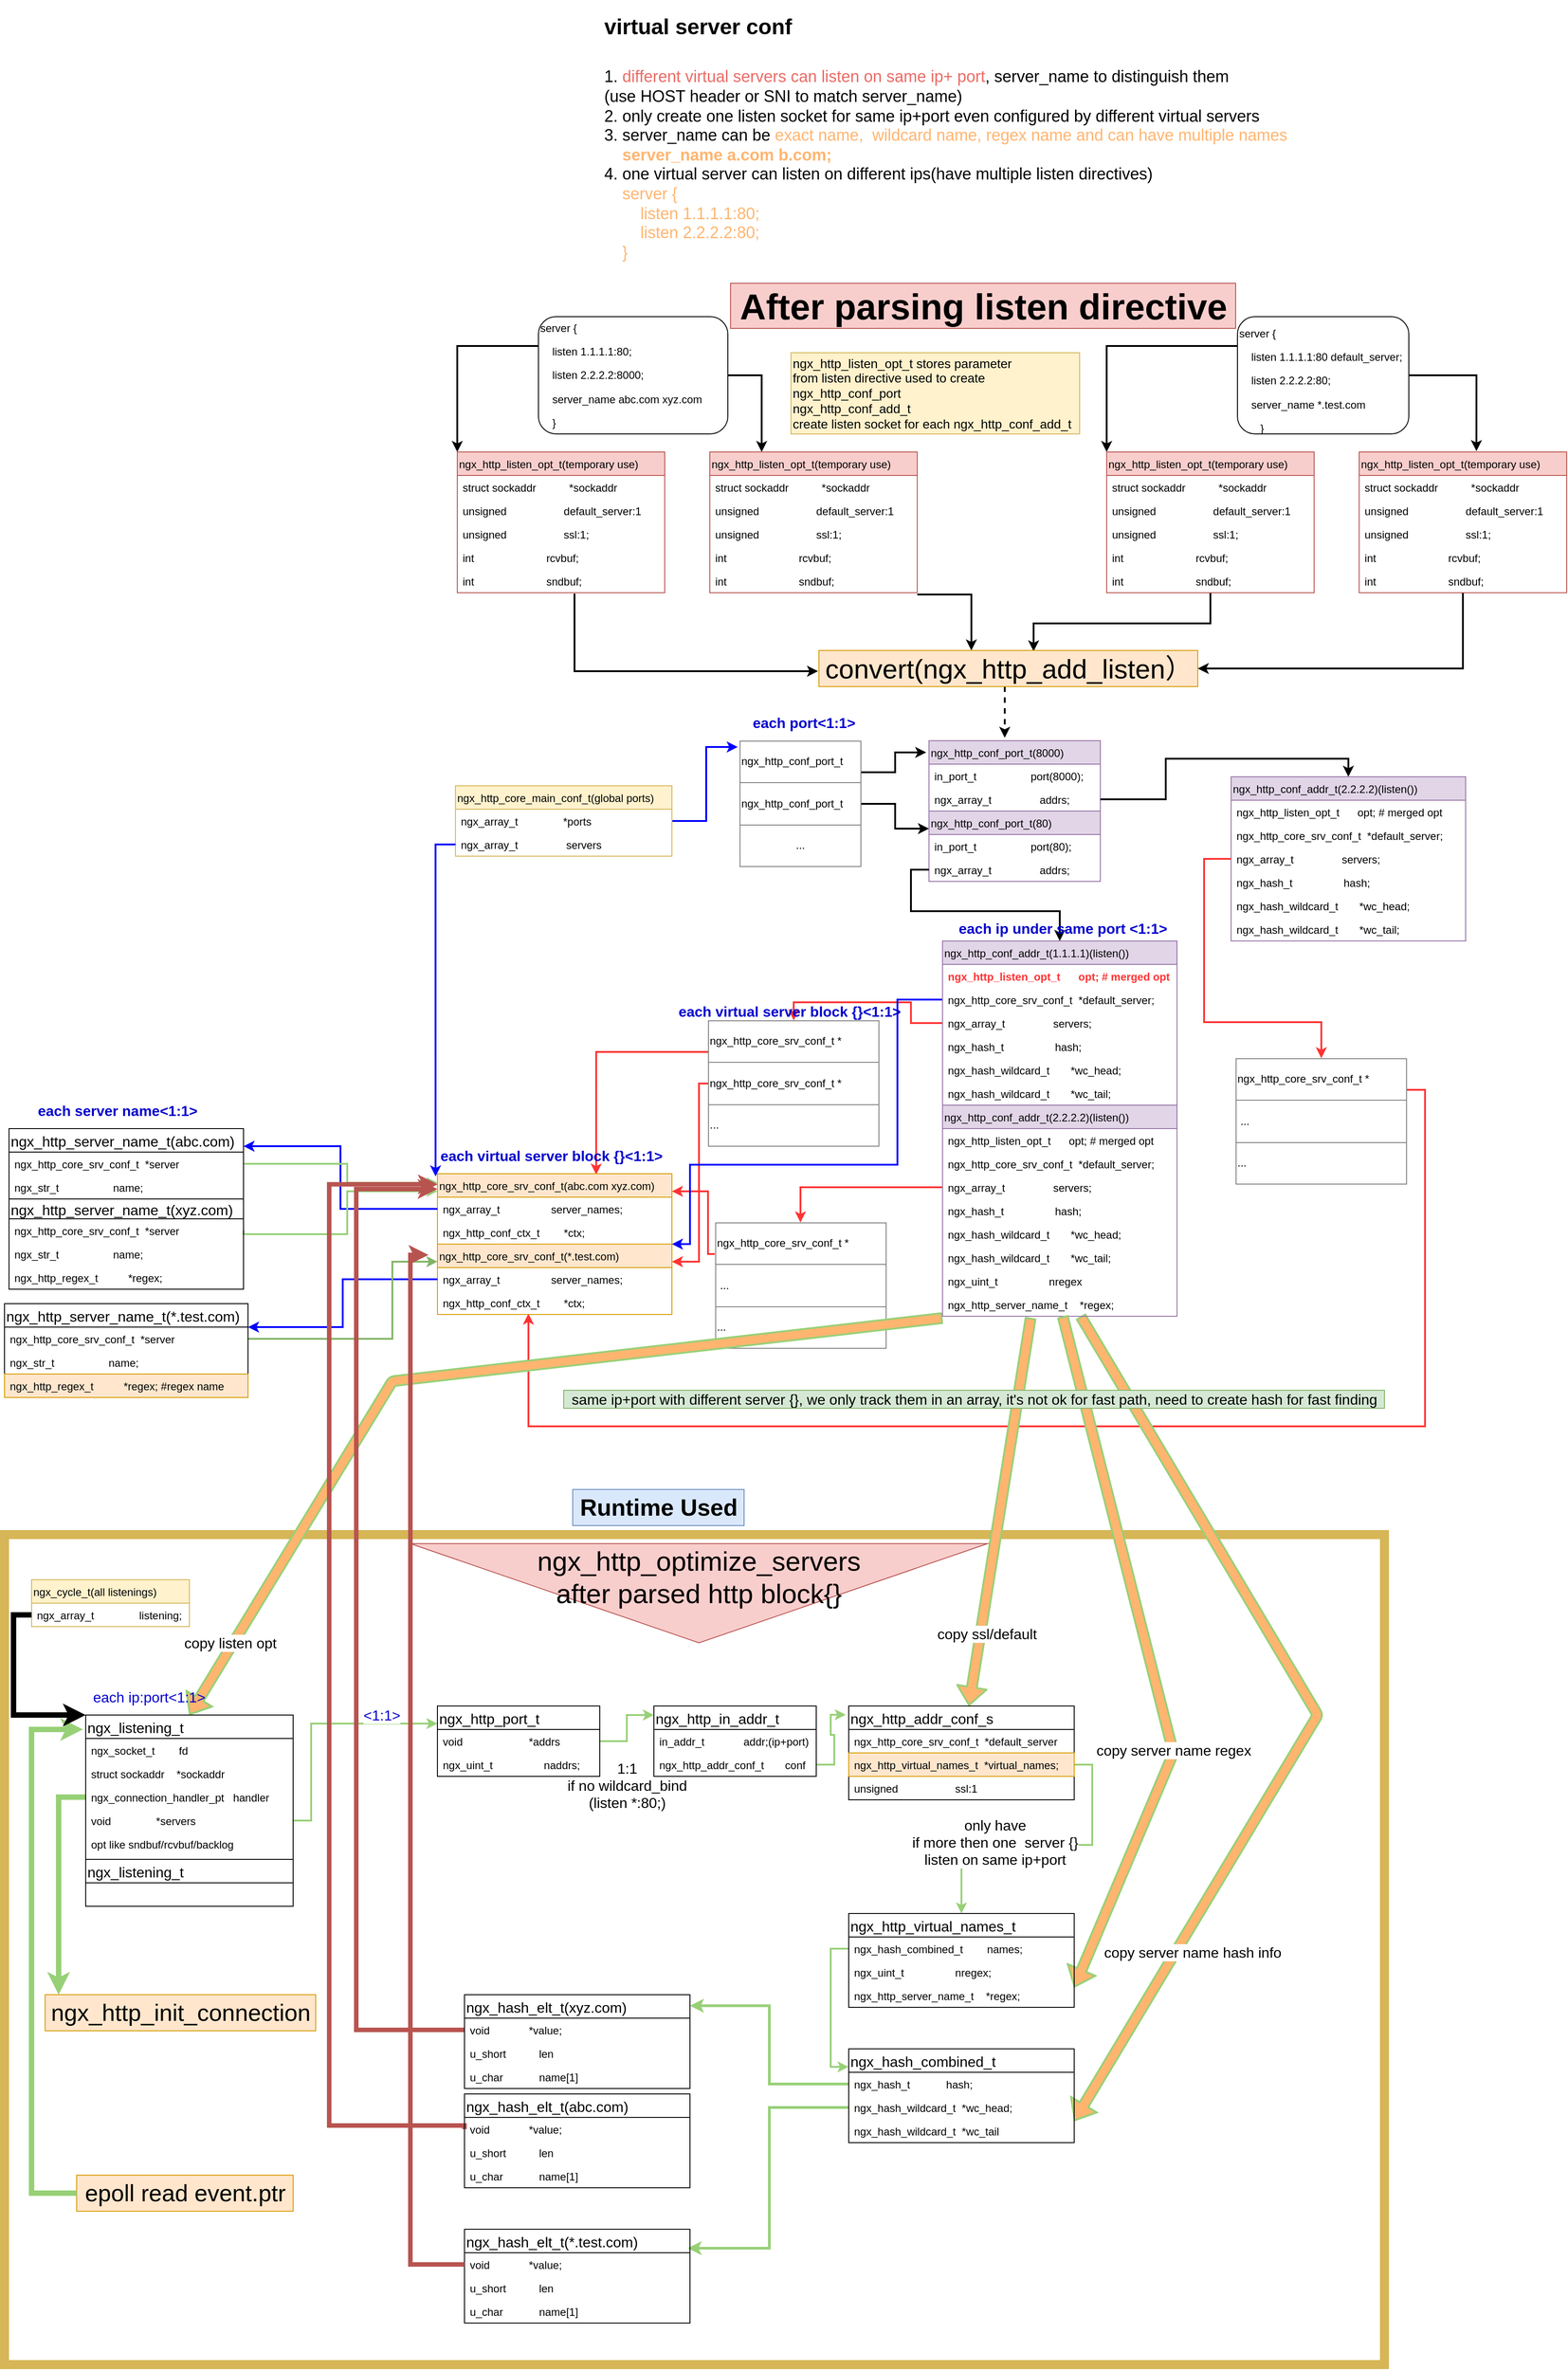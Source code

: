 <mxfile version="13.9.9" type="device"><diagram id="SQeyFtzERtG_46lkhwwX" name="Page-1"><mxGraphModel dx="2937" dy="1823" grid="1" gridSize="10" guides="1" tooltips="1" connect="1" arrows="1" fold="1" page="1" pageScale="1" pageWidth="850" pageHeight="1100" background="none" math="0" shadow="0"><root><mxCell id="0"/><mxCell id="1" parent="0"/><mxCell id="Cfcbjsm4hcoODWgwtzl8-261" value="" style="rounded=0;whiteSpace=wrap;html=1;fontSize=26;align=center;labelBackgroundColor=none;fillColor=none;strokeColor=#D6B656;strokeWidth=10;" parent="1" vertex="1"><mxGeometry x="-1130" y="930" width="1530" height="920" as="geometry"/></mxCell><mxCell id="Cfcbjsm4hcoODWgwtzl8-7" value="&lt;h1&gt;virtual server conf&lt;br&gt;&lt;/h1&gt;&lt;div&gt;&lt;br&gt;&lt;/div&gt;&lt;div style=&quot;font-size: 18px&quot;&gt;&lt;font style=&quot;font-size: 18px&quot;&gt;1. &lt;font color=&quot;#EA6B66&quot;&gt;different virtual servers can listen on same ip+ port&lt;/font&gt;, server_name to distinguish them&lt;br&gt;&lt;/font&gt;&lt;/div&gt;&lt;div style=&quot;font-size: 18px&quot;&gt;&lt;font style=&quot;font-size: 18px&quot;&gt;(use HOST header or SNI to match server_name)&lt;/font&gt;&lt;/div&gt;&lt;div style=&quot;font-size: 18px&quot;&gt;&lt;font style=&quot;font-size: 18px&quot;&gt;2. only create one listen socket for same ip+port even configured by different virtual servers&lt;/font&gt;&lt;/div&gt;&lt;div style=&quot;font-size: 18px&quot;&gt;&lt;font style=&quot;font-size: 18px&quot;&gt;3. server_name can be&amp;nbsp;&lt;font color=&quot;#FFB570&quot;&gt;exact name,&amp;nbsp; wildcard name, regex name and can have multiple names&lt;/font&gt;&lt;/font&gt;&lt;br&gt;&lt;/div&gt;&lt;div style=&quot;font-size: 18px&quot;&gt;&lt;font style=&quot;font-size: 18px&quot;&gt;&lt;font color=&quot;#FFB570&quot;&gt;&amp;nbsp; &amp;nbsp; &lt;b&gt;server_name a.com b.com;&lt;/b&gt;&lt;/font&gt;&lt;/font&gt;&lt;/div&gt;&lt;div style=&quot;font-size: 18px&quot;&gt;&lt;font style=&quot;font-size: 18px&quot;&gt;4. one virtual server can listen on different ips(have multiple listen directives)&lt;/font&gt;&lt;/div&gt;&lt;div style=&quot;font-size: 18px&quot;&gt;&lt;font style=&quot;font-size: 18px&quot;&gt;&lt;font color=&quot;#FFB570&quot;&gt;&amp;nbsp; &amp;nbsp; server {&lt;/font&gt;&lt;/font&gt;&lt;/div&gt;&lt;div style=&quot;font-size: 18px&quot;&gt;&lt;font style=&quot;font-size: 18px&quot;&gt;&lt;font color=&quot;#FFB570&quot;&gt;&amp;nbsp; &amp;nbsp; &amp;nbsp; &amp;nbsp; listen 1.1.1.1:80;&lt;/font&gt;&lt;/font&gt;&lt;/div&gt;&lt;div style=&quot;font-size: 18px&quot;&gt;&lt;font style=&quot;font-size: 18px&quot;&gt;&lt;font color=&quot;#FFB570&quot;&gt;&amp;nbsp; &amp;nbsp; &amp;nbsp; &amp;nbsp; listen 2.2.2.2:80;&lt;/font&gt;&lt;/font&gt;&lt;/div&gt;&lt;div style=&quot;font-size: 18px&quot;&gt;&lt;font style=&quot;font-size: 18px&quot;&gt;&lt;font color=&quot;#FFB570&quot;&gt;&amp;nbsp; &amp;nbsp; }&lt;/font&gt;&lt;/font&gt;&lt;/div&gt;" style="text;html=1;strokeColor=none;fillColor=none;spacing=5;spacingTop=-20;whiteSpace=wrap;overflow=hidden;rounded=0;" parent="1" vertex="1"><mxGeometry x="-470" y="-761" width="770" height="300" as="geometry"/></mxCell><mxCell id="Cfcbjsm4hcoODWgwtzl8-96" style="edgeStyle=orthogonalEdgeStyle;rounded=0;orthogonalLoop=1;jettySize=auto;html=1;exitX=0;exitY=0.25;exitDx=0;exitDy=0;entryX=0;entryY=0;entryDx=0;entryDy=0;strokeWidth=2;fontSize=30;" parent="1" source="Cfcbjsm4hcoODWgwtzl8-8" target="Cfcbjsm4hcoODWgwtzl8-20" edge="1"><mxGeometry relative="1" as="geometry"/></mxCell><mxCell id="Cfcbjsm4hcoODWgwtzl8-97" style="edgeStyle=orthogonalEdgeStyle;rounded=0;orthogonalLoop=1;jettySize=auto;html=1;entryX=0.25;entryY=0;entryDx=0;entryDy=0;strokeWidth=2;fontSize=30;exitX=1;exitY=0.5;exitDx=0;exitDy=0;" parent="1" source="Cfcbjsm4hcoODWgwtzl8-8" target="Cfcbjsm4hcoODWgwtzl8-14" edge="1"><mxGeometry relative="1" as="geometry"/></mxCell><mxCell id="Cfcbjsm4hcoODWgwtzl8-8" value="&lt;p&gt;server {&lt;/p&gt;&lt;p&gt;&amp;nbsp;&amp;nbsp;&amp;nbsp; listen 1.1.1.1:80;&lt;/p&gt;&lt;p&gt;&amp;nbsp;&amp;nbsp;&amp;nbsp; listen 2.2.2.2:8000;&lt;br&gt;&lt;/p&gt;&lt;p&gt;&amp;nbsp;&amp;nbsp;&amp;nbsp; server_name abc.com xyz.com&lt;br&gt;&lt;/p&gt;&lt;p&gt;&amp;nbsp; &amp;nbsp; }&lt;/p&gt;" style="rounded=1;whiteSpace=wrap;html=1;align=left;" parent="1" vertex="1"><mxGeometry x="-538" y="-420" width="210" height="130" as="geometry"/></mxCell><mxCell id="Cfcbjsm4hcoODWgwtzl8-98" style="edgeStyle=orthogonalEdgeStyle;rounded=0;orthogonalLoop=1;jettySize=auto;html=1;exitX=0;exitY=0.25;exitDx=0;exitDy=0;entryX=0;entryY=0;entryDx=0;entryDy=0;strokeWidth=2;fontSize=30;" parent="1" source="Cfcbjsm4hcoODWgwtzl8-9" target="Cfcbjsm4hcoODWgwtzl8-26" edge="1"><mxGeometry relative="1" as="geometry"/></mxCell><mxCell id="Cfcbjsm4hcoODWgwtzl8-99" style="edgeStyle=orthogonalEdgeStyle;rounded=0;orthogonalLoop=1;jettySize=auto;html=1;exitX=1;exitY=0.5;exitDx=0;exitDy=0;entryX=0.565;entryY=-0.006;entryDx=0;entryDy=0;entryPerimeter=0;strokeWidth=2;fontSize=30;" parent="1" source="Cfcbjsm4hcoODWgwtzl8-9" target="Cfcbjsm4hcoODWgwtzl8-79" edge="1"><mxGeometry relative="1" as="geometry"/></mxCell><mxCell id="Cfcbjsm4hcoODWgwtzl8-9" value="&lt;p&gt;server {&lt;/p&gt;&lt;p&gt;&amp;nbsp;&amp;nbsp;&amp;nbsp; listen 1.1.1.1:80 default_server;&lt;/p&gt;&lt;p&gt;&amp;nbsp;&amp;nbsp;&amp;nbsp; listen 2.2.2.2:80;&lt;/p&gt;&lt;p&gt;&amp;nbsp;&amp;nbsp;&amp;nbsp; server_name *.test.com&lt;br&gt;&lt;/p&gt;&amp;nbsp; &amp;nbsp; &amp;nbsp; &amp;nbsp;}" style="rounded=1;whiteSpace=wrap;html=1;align=left;" parent="1" vertex="1"><mxGeometry x="237" y="-420" width="190" height="130" as="geometry"/></mxCell><mxCell id="Cfcbjsm4hcoODWgwtzl8-152" style="edgeStyle=orthogonalEdgeStyle;rounded=0;orthogonalLoop=1;jettySize=auto;html=1;exitX=1;exitY=0.25;exitDx=0;exitDy=0;entryX=-0.016;entryY=0.167;entryDx=0;entryDy=0;entryPerimeter=0;startArrow=none;startFill=0;endArrow=classic;endFill=1;strokeWidth=2;fontSize=30;" parent="1" source="Cfcbjsm4hcoODWgwtzl8-43" target="Cfcbjsm4hcoODWgwtzl8-44" edge="1"><mxGeometry relative="1" as="geometry"/></mxCell><mxCell id="Cfcbjsm4hcoODWgwtzl8-153" style="edgeStyle=orthogonalEdgeStyle;rounded=0;orthogonalLoop=1;jettySize=auto;html=1;exitX=1;exitY=0.5;exitDx=0;exitDy=0;entryX=0;entryY=0.25;entryDx=0;entryDy=0;startArrow=none;startFill=0;endArrow=classic;endFill=1;strokeWidth=2;fontSize=30;" parent="1" source="Cfcbjsm4hcoODWgwtzl8-43" target="Cfcbjsm4hcoODWgwtzl8-48" edge="1"><mxGeometry relative="1" as="geometry"/></mxCell><mxCell id="Cfcbjsm4hcoODWgwtzl8-43" value="&lt;table style=&quot;width: 100% ; height: 100% ; border-collapse: collapse&quot; width=&quot;100%&quot; border=&quot;1&quot;&gt;&lt;tbody&gt;&lt;tr&gt;&lt;td&gt;ngx_http_conf_port_t&lt;br&gt;&lt;/td&gt;&lt;/tr&gt;&lt;tr&gt;&lt;td&gt;ngx_http_conf_port_t&lt;br&gt;&lt;/td&gt;&lt;/tr&gt;&lt;tr&gt;&lt;td align=&quot;center&quot;&gt;...&lt;br&gt;&lt;/td&gt;&lt;/tr&gt;&lt;/tbody&gt;&lt;/table&gt;" style="text;html=1;strokeColor=none;fillColor=none;overflow=fill;align=left;rotation=0;" parent="1" vertex="1"><mxGeometry x="-315" y="50" width="135" height="140" as="geometry"/></mxCell><mxCell id="Cfcbjsm4hcoODWgwtzl8-148" style="edgeStyle=orthogonalEdgeStyle;rounded=0;orthogonalLoop=1;jettySize=auto;html=1;exitX=0;exitY=0.25;exitDx=0;exitDy=0;entryX=0.677;entryY=0.013;entryDx=0;entryDy=0;entryPerimeter=0;startArrow=none;startFill=0;endArrow=classic;endFill=1;strokeWidth=2;fontSize=30;strokeColor=#FF3333;" parent="1" source="Cfcbjsm4hcoODWgwtzl8-92" target="Cfcbjsm4hcoODWgwtzl8-117" edge="1"><mxGeometry relative="1" as="geometry"/></mxCell><mxCell id="Cfcbjsm4hcoODWgwtzl8-149" style="edgeStyle=orthogonalEdgeStyle;rounded=0;orthogonalLoop=1;jettySize=auto;html=1;exitX=0;exitY=0.5;exitDx=0;exitDy=0;entryX=1;entryY=0.25;entryDx=0;entryDy=0;startArrow=none;startFill=0;endArrow=classic;endFill=1;strokeWidth=2;fontSize=30;strokeColor=#FF3333;" parent="1" source="Cfcbjsm4hcoODWgwtzl8-92" target="Cfcbjsm4hcoODWgwtzl8-145" edge="1"><mxGeometry relative="1" as="geometry"><Array as="points"><mxPoint x="-360" y="430"/><mxPoint x="-360" y="628"/></Array></mxGeometry></mxCell><mxCell id="Cfcbjsm4hcoODWgwtzl8-92" value="&lt;table style=&quot;width: 100% ; height: 100% ; border-collapse: collapse&quot; width=&quot;100%&quot; border=&quot;1&quot;&gt;&lt;tbody&gt;&lt;tr&gt;&lt;td&gt;ngx_http_core_srv_conf_t *&lt;br&gt;&lt;/td&gt;&lt;/tr&gt;&lt;tr&gt;&lt;td&gt;ngx_http_core_srv_conf_t *&lt;br&gt;&lt;/td&gt;&lt;/tr&gt;&lt;tr&gt;&lt;td&gt;...&lt;br&gt;&lt;/td&gt;&lt;/tr&gt;&lt;/tbody&gt;&lt;/table&gt;" style="text;html=1;strokeColor=none;fillColor=none;overflow=fill;align=left;rotation=0;" parent="1" vertex="1"><mxGeometry x="-350" y="360" width="190" height="140" as="geometry"/></mxCell><mxCell id="Cfcbjsm4hcoODWgwtzl8-103" style="edgeStyle=orthogonalEdgeStyle;rounded=0;orthogonalLoop=1;jettySize=auto;html=1;strokeWidth=2;fontSize=30;exitX=1;exitY=1.077;exitDx=0;exitDy=0;exitPerimeter=0;" parent="1" source="Cfcbjsm4hcoODWgwtzl8-19" target="Cfcbjsm4hcoODWgwtzl8-101" edge="1"><mxGeometry relative="1" as="geometry"><Array as="points"><mxPoint x="-58" y="-112"/></Array></mxGeometry></mxCell><mxCell id="Cfcbjsm4hcoODWgwtzl8-95" value="&lt;b style=&quot;font-size: 40px;&quot;&gt;&lt;font style=&quot;font-size: 40px;&quot;&gt;After parsing listen directive&lt;/font&gt;&lt;/b&gt;" style="text;html=1;align=center;verticalAlign=middle;resizable=0;points=[];autosize=1;fontSize=40;fillColor=#f8cecc;strokeColor=#b85450;fontColor=#000000;" parent="1" vertex="1"><mxGeometry x="-325" y="-457" width="560" height="50" as="geometry"/></mxCell><mxCell id="Cfcbjsm4hcoODWgwtzl8-104" style="edgeStyle=orthogonalEdgeStyle;rounded=0;orthogonalLoop=1;jettySize=auto;html=1;strokeWidth=2;fontSize=30;" parent="1" source="Cfcbjsm4hcoODWgwtzl8-31" edge="1"><mxGeometry relative="1" as="geometry"><mxPoint x="11" y="-49" as="targetPoint"/><Array as="points"><mxPoint x="207" y="-80"/><mxPoint x="11" y="-80"/></Array></mxGeometry></mxCell><mxCell id="Cfcbjsm4hcoODWgwtzl8-105" style="edgeStyle=orthogonalEdgeStyle;rounded=0;orthogonalLoop=1;jettySize=auto;html=1;strokeWidth=2;fontSize=30;" parent="1" source="Cfcbjsm4hcoODWgwtzl8-79" target="Cfcbjsm4hcoODWgwtzl8-101" edge="1"><mxGeometry relative="1" as="geometry"><Array as="points"><mxPoint x="487" y="-30"/></Array><mxPoint x="212" y="-30" as="targetPoint"/></mxGeometry></mxCell><mxCell id="Cfcbjsm4hcoODWgwtzl8-100" style="edgeStyle=orthogonalEdgeStyle;rounded=0;orthogonalLoop=1;jettySize=auto;html=1;entryX=-0.015;entryY=0.05;entryDx=0;entryDy=0;entryPerimeter=0;strokeWidth=2;fontSize=30;strokeColor=#0000FF;" parent="1" target="Cfcbjsm4hcoODWgwtzl8-43" edge="1"><mxGeometry relative="1" as="geometry"><mxPoint x="-390" y="139" as="sourcePoint"/><Array as="points"><mxPoint x="-352" y="139"/><mxPoint x="-352" y="57"/></Array></mxGeometry></mxCell><mxCell id="Cfcbjsm4hcoODWgwtzl8-102" style="edgeStyle=orthogonalEdgeStyle;rounded=0;orthogonalLoop=1;jettySize=auto;html=1;entryX=0.565;entryY=1.038;entryDx=0;entryDy=0;entryPerimeter=0;strokeWidth=2;fontSize=30;endArrow=none;endFill=0;startArrow=classic;startFill=1;" parent="1" target="Cfcbjsm4hcoODWgwtzl8-25" edge="1"><mxGeometry relative="1" as="geometry"><mxPoint x="-228" y="-27" as="sourcePoint"/><Array as="points"><mxPoint x="-498" y="-27"/></Array></mxGeometry></mxCell><mxCell id="Cfcbjsm4hcoODWgwtzl8-107" style="edgeStyle=orthogonalEdgeStyle;rounded=0;orthogonalLoop=1;jettySize=auto;html=1;entryX=0.442;entryY=-0.041;entryDx=0;entryDy=0;entryPerimeter=0;startArrow=none;startFill=0;endArrow=classic;endFill=1;strokeWidth=2;fontSize=30;dashed=1;" parent="1" source="Cfcbjsm4hcoODWgwtzl8-101" target="Cfcbjsm4hcoODWgwtzl8-44" edge="1"><mxGeometry relative="1" as="geometry"><Array as="points"><mxPoint x="-21" y="20"/><mxPoint x="-21" y="20"/></Array></mxGeometry></mxCell><mxCell id="Cfcbjsm4hcoODWgwtzl8-101" value="convert(ngx_http_add_listen）" style="text;html=1;align=center;verticalAlign=middle;resizable=0;points=[];autosize=1;fontSize=30;fillColor=#ffe6cc;strokeColor=#d79b00;" parent="1" vertex="1"><mxGeometry x="-227" y="-50" width="420" height="40" as="geometry"/></mxCell><mxCell id="Cfcbjsm4hcoODWgwtzl8-36" value="ngx_http_core_main_conf_t(global ports)" style="swimlane;fontStyle=0;childLayout=stackLayout;horizontal=1;startSize=26;fillColor=#fff2cc;horizontalStack=0;resizeParent=1;resizeParentMax=0;resizeLast=0;collapsible=1;marginBottom=0;align=left;strokeColor=#d6b656;" parent="1" vertex="1"><mxGeometry x="-630" y="100" width="240" height="78" as="geometry"/></mxCell><mxCell id="Cfcbjsm4hcoODWgwtzl8-135" value="ngx_array_t               *ports" style="text;strokeColor=none;fillColor=none;align=left;verticalAlign=top;spacingLeft=4;spacingRight=4;overflow=hidden;rotatable=0;points=[[0,0.5],[1,0.5]];portConstraint=eastwest;" parent="Cfcbjsm4hcoODWgwtzl8-36" vertex="1"><mxGeometry y="26" width="240" height="26" as="geometry"/></mxCell><mxCell id="Cfcbjsm4hcoODWgwtzl8-37" value="ngx_array_t                servers" style="text;strokeColor=none;fillColor=none;align=left;verticalAlign=top;spacingLeft=4;spacingRight=4;overflow=hidden;rotatable=0;points=[[0,0.5],[1,0.5]];portConstraint=eastwest;" parent="Cfcbjsm4hcoODWgwtzl8-36" vertex="1"><mxGeometry y="52" width="240" height="26" as="geometry"/></mxCell><mxCell id="Cfcbjsm4hcoODWgwtzl8-44" value="ngx_http_conf_port_t(8000)" style="swimlane;fontStyle=0;childLayout=stackLayout;horizontal=1;startSize=26;fillColor=#e1d5e7;horizontalStack=0;resizeParent=1;resizeParentMax=0;resizeLast=0;collapsible=1;marginBottom=0;align=left;strokeColor=#9673a6;" parent="1" vertex="1"><mxGeometry x="-105" y="50" width="190" height="78" as="geometry"/></mxCell><mxCell id="Cfcbjsm4hcoODWgwtzl8-45" value="in_port_t                  port(8000);" style="text;strokeColor=none;fillColor=none;align=left;verticalAlign=top;spacingLeft=4;spacingRight=4;overflow=hidden;rotatable=0;points=[[0,0.5],[1,0.5]];portConstraint=eastwest;" parent="Cfcbjsm4hcoODWgwtzl8-44" vertex="1"><mxGeometry y="26" width="190" height="26" as="geometry"/></mxCell><mxCell id="Cfcbjsm4hcoODWgwtzl8-46" value="ngx_array_t                addrs;" style="text;strokeColor=none;fillColor=none;align=left;verticalAlign=top;spacingLeft=4;spacingRight=4;overflow=hidden;rotatable=0;points=[[0,0.5],[1,0.5]];portConstraint=eastwest;" parent="Cfcbjsm4hcoODWgwtzl8-44" vertex="1"><mxGeometry y="52" width="190" height="26" as="geometry"/></mxCell><mxCell id="Cfcbjsm4hcoODWgwtzl8-48" value="ngx_http_conf_port_t(80)" style="swimlane;fontStyle=0;childLayout=stackLayout;horizontal=1;startSize=26;fillColor=#e1d5e7;horizontalStack=0;resizeParent=1;resizeParentMax=0;resizeLast=0;collapsible=1;marginBottom=0;align=left;strokeColor=#9673a6;" parent="1" vertex="1"><mxGeometry x="-105" y="128" width="190" height="78" as="geometry"/></mxCell><mxCell id="Cfcbjsm4hcoODWgwtzl8-49" value="in_port_t                  port(80);" style="text;strokeColor=none;fillColor=none;align=left;verticalAlign=top;spacingLeft=4;spacingRight=4;overflow=hidden;rotatable=0;points=[[0,0.5],[1,0.5]];portConstraint=eastwest;" parent="Cfcbjsm4hcoODWgwtzl8-48" vertex="1"><mxGeometry y="26" width="190" height="26" as="geometry"/></mxCell><mxCell id="Cfcbjsm4hcoODWgwtzl8-50" value="ngx_array_t                addrs;" style="text;strokeColor=none;fillColor=none;align=left;verticalAlign=top;spacingLeft=4;spacingRight=4;overflow=hidden;rotatable=0;points=[[0,0.5],[1,0.5]];portConstraint=eastwest;" parent="Cfcbjsm4hcoODWgwtzl8-48" vertex="1"><mxGeometry y="52" width="190" height="26" as="geometry"/></mxCell><mxCell id="Cfcbjsm4hcoODWgwtzl8-113" style="edgeStyle=orthogonalEdgeStyle;rounded=0;orthogonalLoop=1;jettySize=auto;html=1;exitX=0;exitY=0.5;exitDx=0;exitDy=0;startArrow=none;startFill=0;endArrow=classic;endFill=1;strokeWidth=2;fontSize=30;" parent="1" source="Cfcbjsm4hcoODWgwtzl8-50" target="Cfcbjsm4hcoODWgwtzl8-85" edge="1"><mxGeometry relative="1" as="geometry"/></mxCell><mxCell id="Cfcbjsm4hcoODWgwtzl8-114" style="edgeStyle=orthogonalEdgeStyle;rounded=0;orthogonalLoop=1;jettySize=auto;html=1;entryX=0.5;entryY=0;entryDx=0;entryDy=0;startArrow=none;startFill=0;endArrow=classic;endFill=1;strokeWidth=2;fontSize=30;" parent="1" source="Cfcbjsm4hcoODWgwtzl8-46" target="Cfcbjsm4hcoODWgwtzl8-58" edge="1"><mxGeometry relative="1" as="geometry"/></mxCell><mxCell id="Cfcbjsm4hcoODWgwtzl8-151" style="edgeStyle=orthogonalEdgeStyle;rounded=0;orthogonalLoop=1;jettySize=auto;html=1;exitX=1;exitY=0.25;exitDx=0;exitDy=0;entryX=0.388;entryY=0.962;entryDx=0;entryDy=0;entryPerimeter=0;startArrow=none;startFill=0;endArrow=classic;endFill=1;strokeWidth=2;fontSize=30;strokeColor=#FF3333;" parent="1" source="Cfcbjsm4hcoODWgwtzl8-115" target="Cfcbjsm4hcoODWgwtzl8-147" edge="1"><mxGeometry relative="1" as="geometry"><Array as="points"><mxPoint x="445" y="437"/><mxPoint x="445" y="810"/><mxPoint x="-549" y="810"/></Array></mxGeometry></mxCell><mxCell id="Cfcbjsm4hcoODWgwtzl8-115" value="&lt;table style=&quot;width: 100% ; height: 100% ; border-collapse: collapse&quot; width=&quot;100%&quot; border=&quot;1&quot;&gt;&lt;tbody&gt;&lt;tr&gt;&lt;td&gt;ngx_http_core_srv_conf_t *&lt;br&gt;&lt;/td&gt;&lt;/tr&gt;&lt;tr&gt;&lt;td&gt;&amp;nbsp;...&lt;br&gt;&lt;/td&gt;&lt;/tr&gt;&lt;tr&gt;&lt;td&gt;...&lt;br&gt;&lt;/td&gt;&lt;/tr&gt;&lt;/tbody&gt;&lt;/table&gt;" style="text;html=1;strokeColor=none;fillColor=none;overflow=fill;align=left;rotation=0;" parent="1" vertex="1"><mxGeometry x="235" y="402" width="190" height="140" as="geometry"/></mxCell><mxCell id="Cfcbjsm4hcoODWgwtzl8-150" style="edgeStyle=orthogonalEdgeStyle;rounded=0;orthogonalLoop=1;jettySize=auto;html=1;exitX=0;exitY=0.25;exitDx=0;exitDy=0;entryX=1;entryY=0.25;entryDx=0;entryDy=0;startArrow=none;startFill=0;endArrow=classic;endFill=1;strokeWidth=2;fontSize=30;strokeColor=#FF3333;" parent="1" source="Cfcbjsm4hcoODWgwtzl8-131" target="Cfcbjsm4hcoODWgwtzl8-117" edge="1"><mxGeometry relative="1" as="geometry"><Array as="points"><mxPoint x="-350" y="619"/><mxPoint x="-350" y="550"/></Array></mxGeometry></mxCell><mxCell id="Cfcbjsm4hcoODWgwtzl8-131" value="&lt;table style=&quot;width: 100% ; height: 100% ; border-collapse: collapse&quot; width=&quot;100%&quot; border=&quot;1&quot;&gt;&lt;tbody&gt;&lt;tr&gt;&lt;td&gt;ngx_http_core_srv_conf_t *&lt;br&gt;&lt;/td&gt;&lt;/tr&gt;&lt;tr&gt;&lt;td&gt;&amp;nbsp;...&lt;br&gt;&lt;/td&gt;&lt;/tr&gt;&lt;tr&gt;&lt;td&gt;...&lt;br&gt;&lt;/td&gt;&lt;/tr&gt;&lt;/tbody&gt;&lt;/table&gt;" style="text;html=1;strokeColor=none;fillColor=none;overflow=fill;align=left;rotation=0;" parent="1" vertex="1"><mxGeometry x="-342.5" y="584" width="190" height="140" as="geometry"/></mxCell><mxCell id="Cfcbjsm4hcoODWgwtzl8-132" style="edgeStyle=orthogonalEdgeStyle;rounded=0;orthogonalLoop=1;jettySize=auto;html=1;exitX=0;exitY=0.5;exitDx=0;exitDy=0;entryX=0.5;entryY=0;entryDx=0;entryDy=0;startArrow=none;startFill=0;endArrow=classic;endFill=1;strokeWidth=2;fontSize=30;strokeColor=#FF3333;" parent="1" source="Cfcbjsm4hcoODWgwtzl8-88" target="Cfcbjsm4hcoODWgwtzl8-92" edge="1"><mxGeometry relative="1" as="geometry"/></mxCell><mxCell id="Cfcbjsm4hcoODWgwtzl8-133" style="edgeStyle=orthogonalEdgeStyle;rounded=0;orthogonalLoop=1;jettySize=auto;html=1;exitX=0;exitY=0.5;exitDx=0;exitDy=0;entryX=0.5;entryY=0;entryDx=0;entryDy=0;startArrow=none;startFill=0;endArrow=classic;endFill=1;strokeWidth=2;fontSize=30;strokeColor=#FF3333;" parent="1" source="Cfcbjsm4hcoODWgwtzl8-54" target="Cfcbjsm4hcoODWgwtzl8-131" edge="1"><mxGeometry relative="1" as="geometry"/></mxCell><mxCell id="Cfcbjsm4hcoODWgwtzl8-134" style="edgeStyle=orthogonalEdgeStyle;rounded=0;orthogonalLoop=1;jettySize=auto;html=1;exitX=0;exitY=0.5;exitDx=0;exitDy=0;startArrow=none;startFill=0;endArrow=classic;endFill=1;strokeWidth=2;fontSize=30;strokeColor=#FF3333;" parent="1" source="Cfcbjsm4hcoODWgwtzl8-61" target="Cfcbjsm4hcoODWgwtzl8-115" edge="1"><mxGeometry relative="1" as="geometry"><Array as="points"><mxPoint x="200" y="181"/><mxPoint x="200" y="362"/><mxPoint x="330" y="362"/></Array></mxGeometry></mxCell><mxCell id="Cfcbjsm4hcoODWgwtzl8-137" style="edgeStyle=orthogonalEdgeStyle;rounded=0;orthogonalLoop=1;jettySize=auto;html=1;entryX=-0.008;entryY=0.038;entryDx=0;entryDy=0;entryPerimeter=0;startArrow=none;startFill=0;endArrow=classic;endFill=1;strokeWidth=2;fontSize=30;strokeColor=#0000FF;" parent="1" source="Cfcbjsm4hcoODWgwtzl8-37" target="Cfcbjsm4hcoODWgwtzl8-117" edge="1"><mxGeometry relative="1" as="geometry"/></mxCell><mxCell id="Cfcbjsm4hcoODWgwtzl8-154" value="" style="group" parent="1" vertex="1" connectable="0"><mxGeometry x="-628" y="-270" width="1230" height="156" as="geometry"/></mxCell><mxCell id="Cfcbjsm4hcoODWgwtzl8-20" value="ngx_http_listen_opt_t(temporary use)" style="swimlane;fontStyle=0;childLayout=stackLayout;horizontal=1;startSize=26;fillColor=#f8cecc;horizontalStack=0;resizeParent=1;resizeParentMax=0;resizeLast=0;collapsible=1;marginBottom=0;align=left;strokeColor=#b85450;" parent="Cfcbjsm4hcoODWgwtzl8-154" vertex="1"><mxGeometry width="230" height="156" as="geometry"/></mxCell><mxCell id="Cfcbjsm4hcoODWgwtzl8-21" value="struct sockaddr           *sockaddr" style="text;strokeColor=none;fillColor=none;align=left;verticalAlign=top;spacingLeft=4;spacingRight=4;overflow=hidden;rotatable=0;points=[[0,0.5],[1,0.5]];portConstraint=eastwest;" parent="Cfcbjsm4hcoODWgwtzl8-20" vertex="1"><mxGeometry y="26" width="230" height="26" as="geometry"/></mxCell><mxCell id="Cfcbjsm4hcoODWgwtzl8-22" value="unsigned                   default_server:1" style="text;strokeColor=none;fillColor=none;align=left;verticalAlign=top;spacingLeft=4;spacingRight=4;overflow=hidden;rotatable=0;points=[[0,0.5],[1,0.5]];portConstraint=eastwest;" parent="Cfcbjsm4hcoODWgwtzl8-20" vertex="1"><mxGeometry y="52" width="230" height="26" as="geometry"/></mxCell><mxCell id="Cfcbjsm4hcoODWgwtzl8-23" value="unsigned                   ssl:1;" style="text;strokeColor=none;fillColor=none;align=left;verticalAlign=top;spacingLeft=4;spacingRight=4;overflow=hidden;rotatable=0;points=[[0,0.5],[1,0.5]];portConstraint=eastwest;" parent="Cfcbjsm4hcoODWgwtzl8-20" vertex="1"><mxGeometry y="78" width="230" height="26" as="geometry"/></mxCell><mxCell id="Cfcbjsm4hcoODWgwtzl8-24" value="int                        rcvbuf;" style="text;strokeColor=none;fillColor=none;align=left;verticalAlign=top;spacingLeft=4;spacingRight=4;overflow=hidden;rotatable=0;points=[[0,0.5],[1,0.5]];portConstraint=eastwest;" parent="Cfcbjsm4hcoODWgwtzl8-20" vertex="1"><mxGeometry y="104" width="230" height="26" as="geometry"/></mxCell><mxCell id="Cfcbjsm4hcoODWgwtzl8-25" value="int                        sndbuf;" style="text;strokeColor=none;fillColor=none;align=left;verticalAlign=top;spacingLeft=4;spacingRight=4;overflow=hidden;rotatable=0;points=[[0,0.5],[1,0.5]];portConstraint=eastwest;" parent="Cfcbjsm4hcoODWgwtzl8-20" vertex="1"><mxGeometry y="130" width="230" height="26" as="geometry"/></mxCell><mxCell id="Cfcbjsm4hcoODWgwtzl8-14" value=" ngx_http_listen_opt_t(temporary use)" style="swimlane;fontStyle=0;childLayout=stackLayout;horizontal=1;startSize=26;fillColor=#f8cecc;horizontalStack=0;resizeParent=1;resizeParentMax=0;resizeLast=0;collapsible=1;marginBottom=0;align=left;strokeColor=#b85450;" parent="Cfcbjsm4hcoODWgwtzl8-154" vertex="1"><mxGeometry x="280" width="230" height="156" as="geometry"/></mxCell><mxCell id="Cfcbjsm4hcoODWgwtzl8-15" value="struct sockaddr           *sockaddr" style="text;strokeColor=none;fillColor=none;align=left;verticalAlign=top;spacingLeft=4;spacingRight=4;overflow=hidden;rotatable=0;points=[[0,0.5],[1,0.5]];portConstraint=eastwest;" parent="Cfcbjsm4hcoODWgwtzl8-14" vertex="1"><mxGeometry y="26" width="230" height="26" as="geometry"/></mxCell><mxCell id="Cfcbjsm4hcoODWgwtzl8-16" value="unsigned                   default_server:1" style="text;strokeColor=none;fillColor=none;align=left;verticalAlign=top;spacingLeft=4;spacingRight=4;overflow=hidden;rotatable=0;points=[[0,0.5],[1,0.5]];portConstraint=eastwest;" parent="Cfcbjsm4hcoODWgwtzl8-14" vertex="1"><mxGeometry y="52" width="230" height="26" as="geometry"/></mxCell><mxCell id="Cfcbjsm4hcoODWgwtzl8-17" value="unsigned                   ssl:1;" style="text;strokeColor=none;fillColor=none;align=left;verticalAlign=top;spacingLeft=4;spacingRight=4;overflow=hidden;rotatable=0;points=[[0,0.5],[1,0.5]];portConstraint=eastwest;" parent="Cfcbjsm4hcoODWgwtzl8-14" vertex="1"><mxGeometry y="78" width="230" height="26" as="geometry"/></mxCell><mxCell id="Cfcbjsm4hcoODWgwtzl8-18" value="int                        rcvbuf;" style="text;strokeColor=none;fillColor=none;align=left;verticalAlign=top;spacingLeft=4;spacingRight=4;overflow=hidden;rotatable=0;points=[[0,0.5],[1,0.5]];portConstraint=eastwest;" parent="Cfcbjsm4hcoODWgwtzl8-14" vertex="1"><mxGeometry y="104" width="230" height="26" as="geometry"/></mxCell><mxCell id="Cfcbjsm4hcoODWgwtzl8-19" value="int                        sndbuf;" style="text;strokeColor=none;fillColor=none;align=left;verticalAlign=top;spacingLeft=4;spacingRight=4;overflow=hidden;rotatable=0;points=[[0,0.5],[1,0.5]];portConstraint=eastwest;" parent="Cfcbjsm4hcoODWgwtzl8-14" vertex="1"><mxGeometry y="130" width="230" height="26" as="geometry"/></mxCell><mxCell id="Cfcbjsm4hcoODWgwtzl8-26" value="ngx_http_listen_opt_t(temporary use)" style="swimlane;fontStyle=0;childLayout=stackLayout;horizontal=1;startSize=26;fillColor=#f8cecc;horizontalStack=0;resizeParent=1;resizeParentMax=0;resizeLast=0;collapsible=1;marginBottom=0;align=left;strokeColor=#b85450;" parent="Cfcbjsm4hcoODWgwtzl8-154" vertex="1"><mxGeometry x="720" width="230" height="156" as="geometry"/></mxCell><mxCell id="Cfcbjsm4hcoODWgwtzl8-27" value="struct sockaddr           *sockaddr" style="text;strokeColor=none;fillColor=none;align=left;verticalAlign=top;spacingLeft=4;spacingRight=4;overflow=hidden;rotatable=0;points=[[0,0.5],[1,0.5]];portConstraint=eastwest;" parent="Cfcbjsm4hcoODWgwtzl8-26" vertex="1"><mxGeometry y="26" width="230" height="26" as="geometry"/></mxCell><mxCell id="Cfcbjsm4hcoODWgwtzl8-28" value="unsigned                   default_server:1" style="text;strokeColor=none;fillColor=none;align=left;verticalAlign=top;spacingLeft=4;spacingRight=4;overflow=hidden;rotatable=0;points=[[0,0.5],[1,0.5]];portConstraint=eastwest;" parent="Cfcbjsm4hcoODWgwtzl8-26" vertex="1"><mxGeometry y="52" width="230" height="26" as="geometry"/></mxCell><mxCell id="Cfcbjsm4hcoODWgwtzl8-29" value="unsigned                   ssl:1;" style="text;strokeColor=none;fillColor=none;align=left;verticalAlign=top;spacingLeft=4;spacingRight=4;overflow=hidden;rotatable=0;points=[[0,0.5],[1,0.5]];portConstraint=eastwest;" parent="Cfcbjsm4hcoODWgwtzl8-26" vertex="1"><mxGeometry y="78" width="230" height="26" as="geometry"/></mxCell><mxCell id="Cfcbjsm4hcoODWgwtzl8-30" value="int                        rcvbuf;" style="text;strokeColor=none;fillColor=none;align=left;verticalAlign=top;spacingLeft=4;spacingRight=4;overflow=hidden;rotatable=0;points=[[0,0.5],[1,0.5]];portConstraint=eastwest;" parent="Cfcbjsm4hcoODWgwtzl8-26" vertex="1"><mxGeometry y="104" width="230" height="26" as="geometry"/></mxCell><mxCell id="Cfcbjsm4hcoODWgwtzl8-31" value="int                        sndbuf;" style="text;strokeColor=none;fillColor=none;align=left;verticalAlign=top;spacingLeft=4;spacingRight=4;overflow=hidden;rotatable=0;points=[[0,0.5],[1,0.5]];portConstraint=eastwest;" parent="Cfcbjsm4hcoODWgwtzl8-26" vertex="1"><mxGeometry y="130" width="230" height="26" as="geometry"/></mxCell><mxCell id="Cfcbjsm4hcoODWgwtzl8-79" value="ngx_http_listen_opt_t(temporary use)" style="swimlane;fontStyle=0;childLayout=stackLayout;horizontal=1;startSize=26;fillColor=#f8cecc;horizontalStack=0;resizeParent=1;resizeParentMax=0;resizeLast=0;collapsible=1;marginBottom=0;align=left;strokeColor=#b85450;" parent="Cfcbjsm4hcoODWgwtzl8-154" vertex="1"><mxGeometry x="1000" width="230" height="156" as="geometry"/></mxCell><mxCell id="Cfcbjsm4hcoODWgwtzl8-80" value="struct sockaddr           *sockaddr" style="text;strokeColor=none;fillColor=none;align=left;verticalAlign=top;spacingLeft=4;spacingRight=4;overflow=hidden;rotatable=0;points=[[0,0.5],[1,0.5]];portConstraint=eastwest;" parent="Cfcbjsm4hcoODWgwtzl8-79" vertex="1"><mxGeometry y="26" width="230" height="26" as="geometry"/></mxCell><mxCell id="Cfcbjsm4hcoODWgwtzl8-81" value="unsigned                   default_server:1" style="text;strokeColor=none;fillColor=none;align=left;verticalAlign=top;spacingLeft=4;spacingRight=4;overflow=hidden;rotatable=0;points=[[0,0.5],[1,0.5]];portConstraint=eastwest;" parent="Cfcbjsm4hcoODWgwtzl8-79" vertex="1"><mxGeometry y="52" width="230" height="26" as="geometry"/></mxCell><mxCell id="Cfcbjsm4hcoODWgwtzl8-82" value="unsigned                   ssl:1;" style="text;strokeColor=none;fillColor=none;align=left;verticalAlign=top;spacingLeft=4;spacingRight=4;overflow=hidden;rotatable=0;points=[[0,0.5],[1,0.5]];portConstraint=eastwest;" parent="Cfcbjsm4hcoODWgwtzl8-79" vertex="1"><mxGeometry y="78" width="230" height="26" as="geometry"/></mxCell><mxCell id="Cfcbjsm4hcoODWgwtzl8-83" value="int                        rcvbuf;" style="text;strokeColor=none;fillColor=none;align=left;verticalAlign=top;spacingLeft=4;spacingRight=4;overflow=hidden;rotatable=0;points=[[0,0.5],[1,0.5]];portConstraint=eastwest;" parent="Cfcbjsm4hcoODWgwtzl8-79" vertex="1"><mxGeometry y="104" width="230" height="26" as="geometry"/></mxCell><mxCell id="Cfcbjsm4hcoODWgwtzl8-84" value="int                        sndbuf;" style="text;strokeColor=none;fillColor=none;align=left;verticalAlign=top;spacingLeft=4;spacingRight=4;overflow=hidden;rotatable=0;points=[[0,0.5],[1,0.5]];portConstraint=eastwest;" parent="Cfcbjsm4hcoODWgwtzl8-79" vertex="1"><mxGeometry y="130" width="230" height="26" as="geometry"/></mxCell><mxCell id="Cfcbjsm4hcoODWgwtzl8-117" value="ngx_http_core_srv_conf_t(abc.com xyz.com)" style="swimlane;fontStyle=0;childLayout=stackLayout;horizontal=1;startSize=26;fillColor=#ffe6cc;horizontalStack=0;resizeParent=1;resizeParentMax=0;resizeLast=0;collapsible=1;marginBottom=0;align=left;strokeColor=#d79b00;" parent="1" vertex="1"><mxGeometry x="-650" y="530" width="260" height="78" as="geometry"/></mxCell><mxCell id="Cfcbjsm4hcoODWgwtzl8-118" value="ngx_array_t                 server_names;" style="text;strokeColor=none;fillColor=none;align=left;verticalAlign=top;spacingLeft=4;spacingRight=4;overflow=hidden;rotatable=0;points=[[0,0.5],[1,0.5]];portConstraint=eastwest;" parent="Cfcbjsm4hcoODWgwtzl8-117" vertex="1"><mxGeometry y="26" width="260" height="26" as="geometry"/></mxCell><mxCell id="Cfcbjsm4hcoODWgwtzl8-119" value="ngx_http_conf_ctx_t        *ctx;" style="text;strokeColor=none;fillColor=none;align=left;verticalAlign=top;spacingLeft=4;spacingRight=4;overflow=hidden;rotatable=0;points=[[0,0.5],[1,0.5]];portConstraint=eastwest;" parent="Cfcbjsm4hcoODWgwtzl8-117" vertex="1"><mxGeometry y="52" width="260" height="26" as="geometry"/></mxCell><mxCell id="Cfcbjsm4hcoODWgwtzl8-145" value="ngx_http_core_srv_conf_t(*.test.com)" style="swimlane;fontStyle=0;childLayout=stackLayout;horizontal=1;startSize=26;fillColor=#ffe6cc;horizontalStack=0;resizeParent=1;resizeParentMax=0;resizeLast=0;collapsible=1;marginBottom=0;align=left;strokeColor=#d79b00;" parent="1" vertex="1"><mxGeometry x="-650" y="608" width="260" height="78" as="geometry"/></mxCell><mxCell id="Cfcbjsm4hcoODWgwtzl8-146" value="ngx_array_t                 server_names;" style="text;strokeColor=none;fillColor=none;align=left;verticalAlign=top;spacingLeft=4;spacingRight=4;overflow=hidden;rotatable=0;points=[[0,0.5],[1,0.5]];portConstraint=eastwest;" parent="Cfcbjsm4hcoODWgwtzl8-145" vertex="1"><mxGeometry y="26" width="260" height="26" as="geometry"/></mxCell><mxCell id="Cfcbjsm4hcoODWgwtzl8-147" value="ngx_http_conf_ctx_t        *ctx;" style="text;strokeColor=none;fillColor=none;align=left;verticalAlign=top;spacingLeft=4;spacingRight=4;overflow=hidden;rotatable=0;points=[[0,0.5],[1,0.5]];portConstraint=eastwest;" parent="Cfcbjsm4hcoODWgwtzl8-145" vertex="1"><mxGeometry y="52" width="260" height="26" as="geometry"/></mxCell><mxCell id="Cfcbjsm4hcoODWgwtzl8-58" value="ngx_http_conf_addr_t(2.2.2.2)(listen())" style="swimlane;fontStyle=0;childLayout=stackLayout;horizontal=1;startSize=26;fillColor=#e1d5e7;horizontalStack=0;resizeParent=1;resizeParentMax=0;resizeLast=0;collapsible=1;marginBottom=0;align=left;strokeColor=#9673a6;" parent="1" vertex="1"><mxGeometry x="230" y="90" width="260" height="182" as="geometry"/></mxCell><mxCell id="Cfcbjsm4hcoODWgwtzl8-59" value="ngx_http_listen_opt_t      opt; # merged opt&#10;&#10;" style="text;strokeColor=none;fillColor=none;align=left;verticalAlign=top;spacingLeft=4;spacingRight=4;overflow=hidden;rotatable=0;points=[[0,0.5],[1,0.5]];portConstraint=eastwest;" parent="Cfcbjsm4hcoODWgwtzl8-58" vertex="1"><mxGeometry y="26" width="260" height="26" as="geometry"/></mxCell><mxCell id="Cfcbjsm4hcoODWgwtzl8-60" value="ngx_http_core_srv_conf_t  *default_server;" style="text;strokeColor=none;fillColor=none;align=left;verticalAlign=top;spacingLeft=4;spacingRight=4;overflow=hidden;rotatable=0;points=[[0,0.5],[1,0.5]];portConstraint=eastwest;" parent="Cfcbjsm4hcoODWgwtzl8-58" vertex="1"><mxGeometry y="52" width="260" height="26" as="geometry"/></mxCell><mxCell id="Cfcbjsm4hcoODWgwtzl8-61" value="ngx_array_t                servers;" style="text;strokeColor=none;fillColor=none;align=left;verticalAlign=top;spacingLeft=4;spacingRight=4;overflow=hidden;rotatable=0;points=[[0,0.5],[1,0.5]];portConstraint=eastwest;" parent="Cfcbjsm4hcoODWgwtzl8-58" vertex="1"><mxGeometry y="78" width="260" height="26" as="geometry"/></mxCell><mxCell id="Cfcbjsm4hcoODWgwtzl8-62" value="ngx_hash_t                 hash;" style="text;strokeColor=none;fillColor=none;align=left;verticalAlign=top;spacingLeft=4;spacingRight=4;overflow=hidden;rotatable=0;points=[[0,0.5],[1,0.5]];portConstraint=eastwest;" parent="Cfcbjsm4hcoODWgwtzl8-58" vertex="1"><mxGeometry y="104" width="260" height="26" as="geometry"/></mxCell><mxCell id="Cfcbjsm4hcoODWgwtzl8-63" value="ngx_hash_wildcard_t       *wc_head;" style="text;strokeColor=none;fillColor=none;align=left;verticalAlign=top;spacingLeft=4;spacingRight=4;overflow=hidden;rotatable=0;points=[[0,0.5],[1,0.5]];portConstraint=eastwest;" parent="Cfcbjsm4hcoODWgwtzl8-58" vertex="1"><mxGeometry y="130" width="260" height="26" as="geometry"/></mxCell><mxCell id="Cfcbjsm4hcoODWgwtzl8-64" value="ngx_hash_wildcard_t       *wc_tail;" style="text;strokeColor=none;fillColor=none;align=left;verticalAlign=top;spacingLeft=4;spacingRight=4;overflow=hidden;rotatable=0;points=[[0,0.5],[1,0.5]];portConstraint=eastwest;" parent="Cfcbjsm4hcoODWgwtzl8-58" vertex="1"><mxGeometry y="156" width="260" height="26" as="geometry"/></mxCell><mxCell id="Cfcbjsm4hcoODWgwtzl8-155" style="edgeStyle=orthogonalEdgeStyle;rounded=0;orthogonalLoop=1;jettySize=auto;html=1;exitX=0;exitY=0.5;exitDx=0;exitDy=0;startArrow=none;startFill=0;endArrow=classic;endFill=1;strokeColor=#0000FF;strokeWidth=2;fontSize=30;" parent="1" source="Cfcbjsm4hcoODWgwtzl8-87" target="Cfcbjsm4hcoODWgwtzl8-145" edge="1"><mxGeometry relative="1" as="geometry"><mxPoint x="-380" y="630" as="targetPoint"/><Array as="points"><mxPoint x="-140" y="337"/><mxPoint x="-140" y="520"/><mxPoint x="-370" y="520"/><mxPoint x="-370" y="608"/></Array></mxGeometry></mxCell><mxCell id="Cfcbjsm4hcoODWgwtzl8-156" value="&lt;div style=&quot;font-size: 14px;&quot;&gt; ngx_http_listen_opt_t stores parameter&lt;/div&gt;&lt;div style=&quot;font-size: 14px;&quot;&gt;from listen directive used to create&lt;br style=&quot;font-size: 14px;&quot;&gt;ngx_http_conf_port&lt;br style=&quot;font-size: 14px;&quot;&gt;ngx_http_conf_add_t&lt;/div&gt;&lt;div style=&quot;font-size: 14px;&quot;&gt;create listen socket for each ngx_http_conf_add_t&lt;br style=&quot;font-size: 14px;&quot;&gt;&lt;/div&gt;" style="text;html=1;align=left;verticalAlign=middle;resizable=0;points=[];autosize=1;fontSize=14;fillColor=#fff2cc;strokeColor=#d6b656;" parent="1" vertex="1"><mxGeometry x="-258" y="-380" width="320" height="90" as="geometry"/></mxCell><mxCell id="Cfcbjsm4hcoODWgwtzl8-170" style="edgeStyle=orthogonalEdgeStyle;rounded=0;orthogonalLoop=1;jettySize=auto;html=1;exitX=0;exitY=0.5;exitDx=0;exitDy=0;entryX=1;entryY=0.25;entryDx=0;entryDy=0;startArrow=none;startFill=0;endArrow=classic;endFill=1;strokeColor=#0000FF;strokeWidth=2;fontSize=16;fontColor=#000000;" parent="1" source="Cfcbjsm4hcoODWgwtzl8-146" target="Cfcbjsm4hcoODWgwtzl8-166" edge="1"><mxGeometry relative="1" as="geometry"/></mxCell><mxCell id="Cfcbjsm4hcoODWgwtzl8-171" style="edgeStyle=orthogonalEdgeStyle;rounded=0;orthogonalLoop=1;jettySize=auto;html=1;exitX=0;exitY=0.5;exitDx=0;exitDy=0;entryX=1;entryY=0.25;entryDx=0;entryDy=0;startArrow=none;startFill=0;endArrow=classic;endFill=1;strokeColor=#0000FF;strokeWidth=2;fontSize=16;fontColor=#000000;" parent="1" source="Cfcbjsm4hcoODWgwtzl8-118" target="Cfcbjsm4hcoODWgwtzl8-159" edge="1"><mxGeometry relative="1" as="geometry"/></mxCell><mxCell id="Cfcbjsm4hcoODWgwtzl8-172" style="edgeStyle=orthogonalEdgeStyle;rounded=0;orthogonalLoop=1;jettySize=auto;html=1;exitX=1;exitY=0.5;exitDx=0;exitDy=0;entryX=0;entryY=0.25;entryDx=0;entryDy=0;startArrow=none;startFill=0;endArrow=classic;endFill=1;strokeColor=#82b366;strokeWidth=2;fontSize=16;fontColor=#000000;fillColor=#d5e8d4;" parent="1" source="Cfcbjsm4hcoODWgwtzl8-167" target="Cfcbjsm4hcoODWgwtzl8-145" edge="1"><mxGeometry relative="1" as="geometry"><Array as="points"><mxPoint x="-700" y="713"/><mxPoint x="-700" y="627"/></Array></mxGeometry></mxCell><mxCell id="Cfcbjsm4hcoODWgwtzl8-173" style="edgeStyle=orthogonalEdgeStyle;rounded=0;orthogonalLoop=1;jettySize=auto;html=1;exitX=1;exitY=0.5;exitDx=0;exitDy=0;entryX=0;entryY=0.25;entryDx=0;entryDy=0;startArrow=none;startFill=0;endArrow=classic;endFill=1;strokeColor=#97D077;strokeWidth=2;fontSize=16;fontColor=#97D077;" parent="1" source="Cfcbjsm4hcoODWgwtzl8-164" target="Cfcbjsm4hcoODWgwtzl8-117" edge="1"><mxGeometry relative="1" as="geometry"><Array as="points"><mxPoint x="-750" y="597"/><mxPoint x="-750" y="550"/></Array></mxGeometry></mxCell><mxCell id="Cfcbjsm4hcoODWgwtzl8-174" style="edgeStyle=orthogonalEdgeStyle;rounded=0;orthogonalLoop=1;jettySize=auto;html=1;startArrow=none;startFill=0;endArrow=classic;endFill=1;strokeColor=#97D077;strokeWidth=2;fontSize=16;fontColor=#97D077;entryX=0;entryY=0.128;entryDx=0;entryDy=0;entryPerimeter=0;" parent="1" source="Cfcbjsm4hcoODWgwtzl8-160" target="Cfcbjsm4hcoODWgwtzl8-117" edge="1"><mxGeometry relative="1" as="geometry"><Array as="points"><mxPoint x="-750" y="519"/><mxPoint x="-750" y="540"/></Array></mxGeometry></mxCell><mxCell id="Cfcbjsm4hcoODWgwtzl8-216" style="edgeStyle=orthogonalEdgeStyle;rounded=0;orthogonalLoop=1;jettySize=auto;html=1;exitX=1;exitY=0.5;exitDx=0;exitDy=0;entryX=0.5;entryY=0;entryDx=0;entryDy=0;startArrow=none;startFill=0;endArrow=classic;endFill=1;strokeColor=#97D077;strokeWidth=2;fontSize=16;fontColor=#000000;" parent="1" source="Cfcbjsm4hcoODWgwtzl8-210" target="Cfcbjsm4hcoODWgwtzl8-212" edge="1"><mxGeometry relative="1" as="geometry"/></mxCell><mxCell id="Cfcbjsm4hcoODWgwtzl8-217" value="&lt;div&gt;only have&lt;/div&gt;&lt;div&gt;if more then one&amp;nbsp; server {}&lt;br&gt;listen on same ip+port&lt;br&gt;&lt;/div&gt;" style="text;html=1;align=center;verticalAlign=middle;resizable=0;points=[];labelBackgroundColor=#ffffff;fontSize=16;fontColor=#000000;" parent="Cfcbjsm4hcoODWgwtzl8-216" vertex="1" connectable="0"><mxGeometry x="0.316" y="-3" relative="1" as="geometry"><mxPoint as="offset"/></mxGeometry></mxCell><mxCell id="Cfcbjsm4hcoODWgwtzl8-222" style="edgeStyle=orthogonalEdgeStyle;rounded=0;orthogonalLoop=1;jettySize=auto;html=1;exitX=1;exitY=0.5;exitDx=0;exitDy=0;entryX=0;entryY=0.25;entryDx=0;entryDy=0;startArrow=none;startFill=0;endArrow=classic;endFill=1;strokeColor=#97D077;strokeWidth=2;fontSize=16;fontColor=#000000;" parent="1" source="Cfcbjsm4hcoODWgwtzl8-189" target="Cfcbjsm4hcoODWgwtzl8-201" edge="1"><mxGeometry relative="1" as="geometry"><Array as="points"><mxPoint x="-790" y="1247"/><mxPoint x="-790" y="1140"/></Array></mxGeometry></mxCell><mxCell id="jyUFBDkXS2sjNzPvd9D4-7" value="&amp;lt;1:1&amp;gt;" style="edgeLabel;html=1;align=center;verticalAlign=middle;resizable=0;points=[];fontSize=16;fontColor=#0000CC;" parent="Cfcbjsm4hcoODWgwtzl8-222" vertex="1" connectable="0"><mxGeometry x="0.531" y="2" relative="1" as="geometry"><mxPoint y="-7.51" as="offset"/></mxGeometry></mxCell><mxCell id="Cfcbjsm4hcoODWgwtzl8-223" value="1:1&lt;br&gt;if no wildcard_bind&lt;br&gt;(listen *:80;)" style="edgeStyle=orthogonalEdgeStyle;rounded=0;orthogonalLoop=1;jettySize=auto;html=1;exitX=1;exitY=0.5;exitDx=0;exitDy=0;entryX=0;entryY=0.128;entryDx=0;entryDy=0;entryPerimeter=0;startArrow=none;startFill=0;endArrow=classic;endFill=1;strokeColor=#97D077;strokeWidth=2;fontSize=16;fontColor=#000000;" parent="1" source="Cfcbjsm4hcoODWgwtzl8-202" target="Cfcbjsm4hcoODWgwtzl8-205" edge="1"><mxGeometry x="-0.266" y="-51" relative="1" as="geometry"><mxPoint x="-51" y="51" as="offset"/></mxGeometry></mxCell><mxCell id="Cfcbjsm4hcoODWgwtzl8-224" style="edgeStyle=orthogonalEdgeStyle;rounded=0;orthogonalLoop=1;jettySize=auto;html=1;exitX=1;exitY=0.5;exitDx=0;exitDy=0;startArrow=none;startFill=0;endArrow=classic;endFill=1;strokeColor=#97D077;strokeWidth=2;fontSize=16;fontColor=#000000;entryX=-0.013;entryY=0.093;entryDx=0;entryDy=0;entryPerimeter=0;" parent="1" source="Cfcbjsm4hcoODWgwtzl8-207" target="Cfcbjsm4hcoODWgwtzl8-208" edge="1"><mxGeometry relative="1" as="geometry"><mxPoint x="-210" y="1160" as="targetPoint"/></mxGeometry></mxCell><mxCell id="Cfcbjsm4hcoODWgwtzl8-225" style="edgeStyle=orthogonalEdgeStyle;rounded=0;orthogonalLoop=1;jettySize=auto;html=1;exitX=0;exitY=0.5;exitDx=0;exitDy=0;entryX=-0.001;entryY=0.192;entryDx=0;entryDy=0;entryPerimeter=0;startArrow=none;startFill=0;endArrow=classic;endFill=1;strokeColor=#97D077;strokeWidth=2;fontSize=16;fontColor=#000000;" parent="1" source="Cfcbjsm4hcoODWgwtzl8-213" target="Cfcbjsm4hcoODWgwtzl8-218" edge="1"><mxGeometry relative="1" as="geometry"/></mxCell><mxCell id="Cfcbjsm4hcoODWgwtzl8-226" value="" style="shape=flexArrow;endArrow=classic;html=1;strokeColor=#97D077;strokeWidth=2;fontSize=16;fontColor=#000000;fillColor=#FFB570;entryX=0.5;entryY=0;entryDx=0;entryDy=0;" parent="1" target="Cfcbjsm4hcoODWgwtzl8-185" edge="1"><mxGeometry width="50" height="50" relative="1" as="geometry"><mxPoint x="-90" y="690" as="sourcePoint"/><mxPoint x="-932.609" y="898" as="targetPoint"/><Array as="points"><mxPoint x="-700" y="760"/></Array></mxGeometry></mxCell><mxCell id="Cfcbjsm4hcoODWgwtzl8-228" value="copy listen opt" style="text;html=1;align=center;verticalAlign=middle;resizable=0;points=[];labelBackgroundColor=#ffffff;fontSize=16;fontColor=#000000;" parent="Cfcbjsm4hcoODWgwtzl8-226" vertex="1" connectable="0"><mxGeometry x="0.434" y="-2" relative="1" as="geometry"><mxPoint x="-107.2" y="174.13" as="offset"/></mxGeometry></mxCell><mxCell id="Cfcbjsm4hcoODWgwtzl8-227" value="" style="shape=flexArrow;endArrow=classic;html=1;strokeColor=#97D077;strokeWidth=2;fontSize=16;fontColor=#000000;fillColor=#FFB570;exitX=0.376;exitY=1.061;exitDx=0;exitDy=0;exitPerimeter=0;" parent="1" source="Cfcbjsm4hcoODWgwtzl8-233" target="Cfcbjsm4hcoODWgwtzl8-208" edge="1"><mxGeometry width="50" height="50" relative="1" as="geometry"><mxPoint x="34.14" y="736.21" as="sourcePoint"/><mxPoint x="-922.609" y="908" as="targetPoint"/><Array as="points"/></mxGeometry></mxCell><mxCell id="Cfcbjsm4hcoODWgwtzl8-229" value="copy ssl/default" style="text;html=1;align=center;verticalAlign=middle;resizable=0;points=[];labelBackgroundColor=#ffffff;fontSize=16;fontColor=#000000;" parent="Cfcbjsm4hcoODWgwtzl8-227" vertex="1" connectable="0"><mxGeometry x="0.376" y="-2" relative="1" as="geometry"><mxPoint y="54.46" as="offset"/></mxGeometry></mxCell><mxCell id="Cfcbjsm4hcoODWgwtzl8-230" value="" style="shape=flexArrow;endArrow=classic;html=1;strokeColor=#97D077;strokeWidth=2;fontSize=16;fontColor=#000000;fillColor=#FFB570;exitX=0.589;exitY=0.998;exitDx=0;exitDy=0;exitPerimeter=0;" parent="1" source="Cfcbjsm4hcoODWgwtzl8-233" edge="1"><mxGeometry width="50" height="50" relative="1" as="geometry"><mxPoint x="116" y="940" as="sourcePoint"/><mxPoint x="56" y="1580" as="targetPoint"/><Array as="points"><mxPoint x="326" y="1130"/><mxPoint x="206" y="1330"/></Array></mxGeometry></mxCell><mxCell id="Cfcbjsm4hcoODWgwtzl8-231" value="copy server name hash info" style="text;html=1;align=center;verticalAlign=middle;resizable=0;points=[];labelBackgroundColor=#ffffff;fontSize=16;fontColor=#000000;" parent="Cfcbjsm4hcoODWgwtzl8-230" vertex="1" connectable="0"><mxGeometry x="0.376" y="-2" relative="1" as="geometry"><mxPoint x="-34.11" y="91.4" as="offset"/></mxGeometry></mxCell><mxCell id="Cfcbjsm4hcoODWgwtzl8-85" value="ngx_http_conf_addr_t(1.1.1.1)(listen())" style="swimlane;fontStyle=0;childLayout=stackLayout;horizontal=1;startSize=26;fillColor=#e1d5e7;horizontalStack=0;resizeParent=1;resizeParentMax=0;resizeLast=0;collapsible=1;marginBottom=0;align=left;strokeColor=#9673a6;" parent="1" vertex="1"><mxGeometry x="-90" y="272" width="260" height="182" as="geometry"/></mxCell><mxCell id="Cfcbjsm4hcoODWgwtzl8-86" value="ngx_http_listen_opt_t      opt; # merged opt&#10;&#10;" style="text;strokeColor=none;fillColor=none;align=left;verticalAlign=top;spacingLeft=4;spacingRight=4;overflow=hidden;rotatable=0;points=[[0,0.5],[1,0.5]];portConstraint=eastwest;fontStyle=1;fontColor=#FF3333;" parent="Cfcbjsm4hcoODWgwtzl8-85" vertex="1"><mxGeometry y="26" width="260" height="26" as="geometry"/></mxCell><mxCell id="Cfcbjsm4hcoODWgwtzl8-87" value="ngx_http_core_srv_conf_t  *default_server;" style="text;strokeColor=none;fillColor=none;align=left;verticalAlign=top;spacingLeft=4;spacingRight=4;overflow=hidden;rotatable=0;points=[[0,0.5],[1,0.5]];portConstraint=eastwest;" parent="Cfcbjsm4hcoODWgwtzl8-85" vertex="1"><mxGeometry y="52" width="260" height="26" as="geometry"/></mxCell><mxCell id="Cfcbjsm4hcoODWgwtzl8-88" value="ngx_array_t                servers;" style="text;strokeColor=none;fillColor=none;align=left;verticalAlign=top;spacingLeft=4;spacingRight=4;overflow=hidden;rotatable=0;points=[[0,0.5],[1,0.5]];portConstraint=eastwest;" parent="Cfcbjsm4hcoODWgwtzl8-85" vertex="1"><mxGeometry y="78" width="260" height="26" as="geometry"/></mxCell><mxCell id="Cfcbjsm4hcoODWgwtzl8-89" value="ngx_hash_t                 hash;" style="text;strokeColor=none;fillColor=none;align=left;verticalAlign=top;spacingLeft=4;spacingRight=4;overflow=hidden;rotatable=0;points=[[0,0.5],[1,0.5]];portConstraint=eastwest;" parent="Cfcbjsm4hcoODWgwtzl8-85" vertex="1"><mxGeometry y="104" width="260" height="26" as="geometry"/></mxCell><mxCell id="Cfcbjsm4hcoODWgwtzl8-90" value="ngx_hash_wildcard_t       *wc_head;" style="text;strokeColor=none;fillColor=none;align=left;verticalAlign=top;spacingLeft=4;spacingRight=4;overflow=hidden;rotatable=0;points=[[0,0.5],[1,0.5]];portConstraint=eastwest;" parent="Cfcbjsm4hcoODWgwtzl8-85" vertex="1"><mxGeometry y="130" width="260" height="26" as="geometry"/></mxCell><mxCell id="Cfcbjsm4hcoODWgwtzl8-91" value="ngx_hash_wildcard_t       *wc_tail;" style="text;strokeColor=none;fillColor=none;align=left;verticalAlign=top;spacingLeft=4;spacingRight=4;overflow=hidden;rotatable=0;points=[[0,0.5],[1,0.5]];portConstraint=eastwest;" parent="Cfcbjsm4hcoODWgwtzl8-85" vertex="1"><mxGeometry y="156" width="260" height="26" as="geometry"/></mxCell><mxCell id="Cfcbjsm4hcoODWgwtzl8-51" value="ngx_http_conf_addr_t(2.2.2.2)(listen())" style="swimlane;fontStyle=0;childLayout=stackLayout;horizontal=1;startSize=26;fillColor=#e1d5e7;horizontalStack=0;resizeParent=1;resizeParentMax=0;resizeLast=0;collapsible=1;marginBottom=0;align=left;strokeColor=#9673a6;" parent="1" vertex="1"><mxGeometry x="-90" y="454" width="260" height="234" as="geometry"/></mxCell><mxCell id="Cfcbjsm4hcoODWgwtzl8-52" value="ngx_http_listen_opt_t      opt; # merged opt&#10;&#10;" style="text;strokeColor=none;fillColor=none;align=left;verticalAlign=top;spacingLeft=4;spacingRight=4;overflow=hidden;rotatable=0;points=[[0,0.5],[1,0.5]];portConstraint=eastwest;" parent="Cfcbjsm4hcoODWgwtzl8-51" vertex="1"><mxGeometry y="26" width="260" height="26" as="geometry"/></mxCell><mxCell id="Cfcbjsm4hcoODWgwtzl8-53" value="ngx_http_core_srv_conf_t  *default_server;" style="text;strokeColor=none;fillColor=none;align=left;verticalAlign=top;spacingLeft=4;spacingRight=4;overflow=hidden;rotatable=0;points=[[0,0.5],[1,0.5]];portConstraint=eastwest;" parent="Cfcbjsm4hcoODWgwtzl8-51" vertex="1"><mxGeometry y="52" width="260" height="26" as="geometry"/></mxCell><mxCell id="Cfcbjsm4hcoODWgwtzl8-54" value="ngx_array_t                servers;" style="text;strokeColor=none;fillColor=none;align=left;verticalAlign=top;spacingLeft=4;spacingRight=4;overflow=hidden;rotatable=0;points=[[0,0.5],[1,0.5]];portConstraint=eastwest;" parent="Cfcbjsm4hcoODWgwtzl8-51" vertex="1"><mxGeometry y="78" width="260" height="26" as="geometry"/></mxCell><mxCell id="Cfcbjsm4hcoODWgwtzl8-55" value="ngx_hash_t                 hash;" style="text;strokeColor=none;fillColor=none;align=left;verticalAlign=top;spacingLeft=4;spacingRight=4;overflow=hidden;rotatable=0;points=[[0,0.5],[1,0.5]];portConstraint=eastwest;" parent="Cfcbjsm4hcoODWgwtzl8-51" vertex="1"><mxGeometry y="104" width="260" height="26" as="geometry"/></mxCell><mxCell id="Cfcbjsm4hcoODWgwtzl8-56" value="ngx_hash_wildcard_t       *wc_head;" style="text;strokeColor=none;fillColor=none;align=left;verticalAlign=top;spacingLeft=4;spacingRight=4;overflow=hidden;rotatable=0;points=[[0,0.5],[1,0.5]];portConstraint=eastwest;" parent="Cfcbjsm4hcoODWgwtzl8-51" vertex="1"><mxGeometry y="130" width="260" height="26" as="geometry"/></mxCell><mxCell id="Cfcbjsm4hcoODWgwtzl8-57" value="ngx_hash_wildcard_t       *wc_tail;" style="text;strokeColor=none;fillColor=none;align=left;verticalAlign=top;spacingLeft=4;spacingRight=4;overflow=hidden;rotatable=0;points=[[0,0.5],[1,0.5]];portConstraint=eastwest;" parent="Cfcbjsm4hcoODWgwtzl8-51" vertex="1"><mxGeometry y="156" width="260" height="26" as="geometry"/></mxCell><mxCell id="Cfcbjsm4hcoODWgwtzl8-232" value="ngx_uint_t                 nregex" style="text;strokeColor=none;fillColor=none;align=left;verticalAlign=top;spacingLeft=4;spacingRight=4;overflow=hidden;rotatable=0;points=[[0,0.5],[1,0.5]];portConstraint=eastwest;" parent="Cfcbjsm4hcoODWgwtzl8-51" vertex="1"><mxGeometry y="182" width="260" height="26" as="geometry"/></mxCell><mxCell id="Cfcbjsm4hcoODWgwtzl8-233" value="ngx_http_server_name_t    *regex;" style="text;strokeColor=none;fillColor=none;align=left;verticalAlign=top;spacingLeft=4;spacingRight=4;overflow=hidden;rotatable=0;points=[[0,0.5],[1,0.5]];portConstraint=eastwest;" parent="Cfcbjsm4hcoODWgwtzl8-51" vertex="1"><mxGeometry y="208" width="260" height="26" as="geometry"/></mxCell><mxCell id="Cfcbjsm4hcoODWgwtzl8-234" value="" style="shape=flexArrow;endArrow=classic;html=1;strokeColor=#97D077;strokeWidth=2;fontSize=16;fontColor=#000000;fillColor=#FFB570;" parent="1" source="Cfcbjsm4hcoODWgwtzl8-233" edge="1"><mxGeometry width="50" height="50" relative="1" as="geometry"><mxPoint x="76" y="932" as="sourcePoint"/><mxPoint x="56" y="1432" as="targetPoint"/><Array as="points"><mxPoint x="166" y="1172"/></Array></mxGeometry></mxCell><mxCell id="Cfcbjsm4hcoODWgwtzl8-235" value="&lt;div&gt;copy server name regex&lt;/div&gt;" style="text;html=1;align=center;verticalAlign=middle;resizable=0;points=[];labelBackgroundColor=#ffffff;fontSize=16;fontColor=#000000;" parent="Cfcbjsm4hcoODWgwtzl8-234" vertex="1" connectable="0"><mxGeometry x="0.376" y="-2" relative="1" as="geometry"><mxPoint x="16.89" y="-37.79" as="offset"/></mxGeometry></mxCell><mxCell id="Cfcbjsm4hcoODWgwtzl8-245" style="edgeStyle=orthogonalEdgeStyle;rounded=0;orthogonalLoop=1;jettySize=auto;html=1;startArrow=none;startFill=0;endArrow=classic;endFill=1;strokeColor=#b85450;strokeWidth=5;fillColor=#f8cecc;fontSize=16;fontColor=#000000;exitX=0;exitY=0.5;exitDx=0;exitDy=0;" parent="1" source="Cfcbjsm4hcoODWgwtzl8-237" edge="1"><mxGeometry relative="1" as="geometry"><mxPoint x="-650" y="547" as="targetPoint"/><Array as="points"><mxPoint x="-740" y="1479"/><mxPoint x="-740" y="547"/></Array></mxGeometry></mxCell><mxCell id="Cfcbjsm4hcoODWgwtzl8-246" style="edgeStyle=orthogonalEdgeStyle;rounded=0;orthogonalLoop=1;jettySize=auto;html=1;exitX=0;exitY=0.5;exitDx=0;exitDy=0;entryX=0.001;entryY=0.151;entryDx=0;entryDy=0;entryPerimeter=0;startArrow=none;startFill=0;endArrow=classic;endFill=1;strokeColor=#b85450;strokeWidth=5;fillColor=#f8cecc;fontSize=16;fontColor=#000000;" parent="1" source="Cfcbjsm4hcoODWgwtzl8-242" target="Cfcbjsm4hcoODWgwtzl8-117" edge="1"><mxGeometry relative="1" as="geometry"><Array as="points"><mxPoint x="-770" y="1585"/><mxPoint x="-770" y="542"/></Array></mxGeometry></mxCell><mxCell id="Cfcbjsm4hcoODWgwtzl8-247" style="edgeStyle=orthogonalEdgeStyle;rounded=0;orthogonalLoop=1;jettySize=auto;html=1;exitX=0;exitY=0.5;exitDx=0;exitDy=0;entryX=1;entryY=0.118;entryDx=0;entryDy=0;entryPerimeter=0;startArrow=none;startFill=0;endArrow=classic;endFill=1;strokeColor=#97D077;strokeWidth=3;fillColor=#FFB570;fontSize=16;fontColor=#000000;" parent="1" source="Cfcbjsm4hcoODWgwtzl8-219" target="Cfcbjsm4hcoODWgwtzl8-236" edge="1"><mxGeometry relative="1" as="geometry"/></mxCell><mxCell id="Cfcbjsm4hcoODWgwtzl8-254" style="edgeStyle=orthogonalEdgeStyle;rounded=0;orthogonalLoop=1;jettySize=auto;html=1;exitX=0;exitY=0.5;exitDx=0;exitDy=0;entryX=0.99;entryY=-0.192;entryDx=0;entryDy=0;entryPerimeter=0;startArrow=none;startFill=0;endArrow=classic;endFill=1;strokeColor=#97D077;strokeWidth=3;fillColor=#FFB570;fontSize=16;fontColor=#000000;" parent="1" source="Cfcbjsm4hcoODWgwtzl8-220" target="Cfcbjsm4hcoODWgwtzl8-249" edge="1"><mxGeometry relative="1" as="geometry"/></mxCell><mxCell id="Cfcbjsm4hcoODWgwtzl8-255" value="ngx_http_init_connection" style="text;html=1;align=center;verticalAlign=middle;resizable=0;points=[];autosize=1;fontSize=26;fillColor=#ffe6cc;strokeColor=#d79b00;" parent="1" vertex="1"><mxGeometry x="-1085" y="1440" width="300" height="40" as="geometry"/></mxCell><mxCell id="Cfcbjsm4hcoODWgwtzl8-256" style="edgeStyle=orthogonalEdgeStyle;rounded=0;orthogonalLoop=1;jettySize=auto;html=1;exitX=0;exitY=0.5;exitDx=0;exitDy=0;startArrow=none;startFill=0;endArrow=classic;endFill=1;strokeColor=#97D077;strokeWidth=6;fillColor=#FFB570;fontSize=16;fontColor=#000000;" parent="1" source="Cfcbjsm4hcoODWgwtzl8-188" target="Cfcbjsm4hcoODWgwtzl8-255" edge="1"><mxGeometry relative="1" as="geometry"><mxPoint x="-1070" y="1430" as="targetPoint"/><Array as="points"><mxPoint x="-1070" y="1221"/></Array></mxGeometry></mxCell><mxCell id="Cfcbjsm4hcoODWgwtzl8-185" value="ngx_listening_t" style="swimlane;fontStyle=0;childLayout=stackLayout;horizontal=1;startSize=26;fillColor=none;horizontalStack=0;resizeParent=1;resizeParentMax=0;resizeLast=0;collapsible=1;marginBottom=0;fontSize=16;fontColor=#000000;align=left;" parent="1" vertex="1"><mxGeometry x="-1040" y="1130" width="230" height="160" as="geometry"/></mxCell><mxCell id="Cfcbjsm4hcoODWgwtzl8-186" value="ngx_socket_t        fd" style="text;strokeColor=none;fillColor=none;align=left;verticalAlign=top;spacingLeft=4;spacingRight=4;overflow=hidden;rotatable=0;points=[[0,0.5],[1,0.5]];portConstraint=eastwest;" parent="Cfcbjsm4hcoODWgwtzl8-185" vertex="1"><mxGeometry y="26" width="230" height="26" as="geometry"/></mxCell><mxCell id="Cfcbjsm4hcoODWgwtzl8-187" value="struct sockaddr    *sockaddr" style="text;strokeColor=none;fillColor=none;align=left;verticalAlign=top;spacingLeft=4;spacingRight=4;overflow=hidden;rotatable=0;points=[[0,0.5],[1,0.5]];portConstraint=eastwest;" parent="Cfcbjsm4hcoODWgwtzl8-185" vertex="1"><mxGeometry y="52" width="230" height="26" as="geometry"/></mxCell><mxCell id="Cfcbjsm4hcoODWgwtzl8-188" value="ngx_connection_handler_pt   handler" style="text;strokeColor=none;fillColor=none;align=left;verticalAlign=top;spacingLeft=4;spacingRight=4;overflow=hidden;rotatable=0;points=[[0,0.5],[1,0.5]];portConstraint=eastwest;" parent="Cfcbjsm4hcoODWgwtzl8-185" vertex="1"><mxGeometry y="78" width="230" height="26" as="geometry"/></mxCell><mxCell id="Cfcbjsm4hcoODWgwtzl8-189" value="void               *servers" style="text;strokeColor=none;fillColor=none;align=left;verticalAlign=top;spacingLeft=4;spacingRight=4;overflow=hidden;rotatable=0;points=[[0,0.5],[1,0.5]];portConstraint=eastwest;" parent="Cfcbjsm4hcoODWgwtzl8-185" vertex="1"><mxGeometry y="104" width="230" height="26" as="geometry"/></mxCell><mxCell id="Cfcbjsm4hcoODWgwtzl8-190" value="opt like sndbuf/rcvbuf/backlog" style="text;strokeColor=none;fillColor=none;align=left;verticalAlign=top;spacingLeft=4;spacingRight=4;overflow=hidden;rotatable=0;points=[[0,0.5],[1,0.5]];portConstraint=eastwest;" parent="Cfcbjsm4hcoODWgwtzl8-185" vertex="1"><mxGeometry y="130" width="230" height="30" as="geometry"/></mxCell><mxCell id="Cfcbjsm4hcoODWgwtzl8-212" value="ngx_http_virtual_names_t" style="swimlane;fontStyle=0;childLayout=stackLayout;horizontal=1;startSize=26;fillColor=none;horizontalStack=0;resizeParent=1;resizeParentMax=0;resizeLast=0;collapsible=1;marginBottom=0;fontSize=16;fontColor=#000000;align=left;" parent="1" vertex="1"><mxGeometry x="-194" y="1350" width="250" height="104" as="geometry"/></mxCell><mxCell id="Cfcbjsm4hcoODWgwtzl8-213" value="ngx_hash_combined_t        names;" style="text;strokeColor=none;fillColor=none;align=left;verticalAlign=top;spacingLeft=4;spacingRight=4;overflow=hidden;rotatable=0;points=[[0,0.5],[1,0.5]];portConstraint=eastwest;" parent="Cfcbjsm4hcoODWgwtzl8-212" vertex="1"><mxGeometry y="26" width="250" height="26" as="geometry"/></mxCell><mxCell id="Cfcbjsm4hcoODWgwtzl8-214" value="ngx_uint_t                 nregex;" style="text;strokeColor=none;fillColor=none;align=left;verticalAlign=top;spacingLeft=4;spacingRight=4;overflow=hidden;rotatable=0;points=[[0,0.5],[1,0.5]];portConstraint=eastwest;" parent="Cfcbjsm4hcoODWgwtzl8-212" vertex="1"><mxGeometry y="52" width="250" height="26" as="geometry"/></mxCell><mxCell id="Cfcbjsm4hcoODWgwtzl8-215" value="ngx_http_server_name_t    *regex;" style="text;strokeColor=none;fillColor=none;align=left;verticalAlign=top;spacingLeft=4;spacingRight=4;overflow=hidden;rotatable=0;points=[[0,0.5],[1,0.5]];portConstraint=eastwest;" parent="Cfcbjsm4hcoODWgwtzl8-212" vertex="1"><mxGeometry y="78" width="250" height="26" as="geometry"/></mxCell><mxCell id="Cfcbjsm4hcoODWgwtzl8-218" value="ngx_hash_combined_t" style="swimlane;fontStyle=0;childLayout=stackLayout;horizontal=1;startSize=26;fillColor=none;horizontalStack=0;resizeParent=1;resizeParentMax=0;resizeLast=0;collapsible=1;marginBottom=0;fontSize=16;fontColor=#000000;align=left;" parent="1" vertex="1"><mxGeometry x="-194" y="1500" width="250" height="104" as="geometry"/></mxCell><mxCell id="Cfcbjsm4hcoODWgwtzl8-219" value="ngx_hash_t            hash;" style="text;strokeColor=none;fillColor=none;align=left;verticalAlign=top;spacingLeft=4;spacingRight=4;overflow=hidden;rotatable=0;points=[[0,0.5],[1,0.5]];portConstraint=eastwest;" parent="Cfcbjsm4hcoODWgwtzl8-218" vertex="1"><mxGeometry y="26" width="250" height="26" as="geometry"/></mxCell><mxCell id="Cfcbjsm4hcoODWgwtzl8-220" value="ngx_hash_wildcard_t  *wc_head;" style="text;strokeColor=none;fillColor=none;align=left;verticalAlign=top;spacingLeft=4;spacingRight=4;overflow=hidden;rotatable=0;points=[[0,0.5],[1,0.5]];portConstraint=eastwest;" parent="Cfcbjsm4hcoODWgwtzl8-218" vertex="1"><mxGeometry y="52" width="250" height="26" as="geometry"/></mxCell><mxCell id="Cfcbjsm4hcoODWgwtzl8-221" value="ngx_hash_wildcard_t  *wc_tail" style="text;strokeColor=none;fillColor=none;align=left;verticalAlign=top;spacingLeft=4;spacingRight=4;overflow=hidden;rotatable=0;points=[[0,0.5],[1,0.5]];portConstraint=eastwest;" parent="Cfcbjsm4hcoODWgwtzl8-218" vertex="1"><mxGeometry y="78" width="250" height="26" as="geometry"/></mxCell><mxCell id="Cfcbjsm4hcoODWgwtzl8-236" value="ngx_hash_elt_t(xyz.com)" style="swimlane;fontStyle=0;childLayout=stackLayout;horizontal=1;startSize=26;fillColor=none;horizontalStack=0;resizeParent=1;resizeParentMax=0;resizeLast=0;collapsible=1;marginBottom=0;fontSize=16;fontColor=#000000;align=left;" parent="1" vertex="1"><mxGeometry x="-620" y="1440" width="250" height="104" as="geometry"/></mxCell><mxCell id="Cfcbjsm4hcoODWgwtzl8-237" value="void             *value;" style="text;strokeColor=none;fillColor=none;align=left;verticalAlign=top;spacingLeft=4;spacingRight=4;overflow=hidden;rotatable=0;points=[[0,0.5],[1,0.5]];portConstraint=eastwest;" parent="Cfcbjsm4hcoODWgwtzl8-236" vertex="1"><mxGeometry y="26" width="250" height="26" as="geometry"/></mxCell><mxCell id="Cfcbjsm4hcoODWgwtzl8-238" value="u_short           len" style="text;strokeColor=none;fillColor=none;align=left;verticalAlign=top;spacingLeft=4;spacingRight=4;overflow=hidden;rotatable=0;points=[[0,0.5],[1,0.5]];portConstraint=eastwest;" parent="Cfcbjsm4hcoODWgwtzl8-236" vertex="1"><mxGeometry y="52" width="250" height="26" as="geometry"/></mxCell><mxCell id="Cfcbjsm4hcoODWgwtzl8-239" value="u_char            name[1]" style="text;strokeColor=none;fillColor=none;align=left;verticalAlign=top;spacingLeft=4;spacingRight=4;overflow=hidden;rotatable=0;points=[[0,0.5],[1,0.5]];portConstraint=eastwest;" parent="Cfcbjsm4hcoODWgwtzl8-236" vertex="1"><mxGeometry y="78" width="250" height="26" as="geometry"/></mxCell><mxCell id="Cfcbjsm4hcoODWgwtzl8-248" value="ngx_hash_elt_t(*.test.com)" style="swimlane;fontStyle=0;childLayout=stackLayout;horizontal=1;startSize=26;fillColor=none;horizontalStack=0;resizeParent=1;resizeParentMax=0;resizeLast=0;collapsible=1;marginBottom=0;fontSize=16;fontColor=#000000;align=left;" parent="1" vertex="1"><mxGeometry x="-620" y="1700" width="250" height="104" as="geometry"/></mxCell><mxCell id="Cfcbjsm4hcoODWgwtzl8-249" value="void             *value;" style="text;strokeColor=none;fillColor=none;align=left;verticalAlign=top;spacingLeft=4;spacingRight=4;overflow=hidden;rotatable=0;points=[[0,0.5],[1,0.5]];portConstraint=eastwest;" parent="Cfcbjsm4hcoODWgwtzl8-248" vertex="1"><mxGeometry y="26" width="250" height="26" as="geometry"/></mxCell><mxCell id="Cfcbjsm4hcoODWgwtzl8-250" value="u_short           len" style="text;strokeColor=none;fillColor=none;align=left;verticalAlign=top;spacingLeft=4;spacingRight=4;overflow=hidden;rotatable=0;points=[[0,0.5],[1,0.5]];portConstraint=eastwest;" parent="Cfcbjsm4hcoODWgwtzl8-248" vertex="1"><mxGeometry y="52" width="250" height="26" as="geometry"/></mxCell><mxCell id="Cfcbjsm4hcoODWgwtzl8-251" value="u_char            name[1]" style="text;strokeColor=none;fillColor=none;align=left;verticalAlign=top;spacingLeft=4;spacingRight=4;overflow=hidden;rotatable=0;points=[[0,0.5],[1,0.5]];portConstraint=eastwest;" parent="Cfcbjsm4hcoODWgwtzl8-248" vertex="1"><mxGeometry y="78" width="250" height="26" as="geometry"/></mxCell><mxCell id="Cfcbjsm4hcoODWgwtzl8-205" value="ngx_http_in_addr_t" style="swimlane;fontStyle=0;childLayout=stackLayout;horizontal=1;startSize=26;fillColor=none;horizontalStack=0;resizeParent=1;resizeParentMax=0;resizeLast=0;collapsible=1;marginBottom=0;fontSize=16;fontColor=#000000;align=left;" parent="1" vertex="1"><mxGeometry x="-410" y="1120" width="180" height="78" as="geometry"/></mxCell><mxCell id="Cfcbjsm4hcoODWgwtzl8-206" value="in_addr_t             addr;(ip+port)" style="text;strokeColor=none;fillColor=none;align=left;verticalAlign=top;spacingLeft=4;spacingRight=4;overflow=hidden;rotatable=0;points=[[0,0.5],[1,0.5]];portConstraint=eastwest;" parent="Cfcbjsm4hcoODWgwtzl8-205" vertex="1"><mxGeometry y="26" width="180" height="26" as="geometry"/></mxCell><mxCell id="Cfcbjsm4hcoODWgwtzl8-207" value="ngx_http_addr_conf_t       conf" style="text;strokeColor=none;fillColor=none;align=left;verticalAlign=top;spacingLeft=4;spacingRight=4;overflow=hidden;rotatable=0;points=[[0,0.5],[1,0.5]];portConstraint=eastwest;" parent="Cfcbjsm4hcoODWgwtzl8-205" vertex="1"><mxGeometry y="52" width="180" height="26" as="geometry"/></mxCell><mxCell id="Cfcbjsm4hcoODWgwtzl8-201" value="ngx_http_port_t" style="swimlane;fontStyle=0;childLayout=stackLayout;horizontal=1;startSize=26;fillColor=none;horizontalStack=0;resizeParent=1;resizeParentMax=0;resizeLast=0;collapsible=1;marginBottom=0;fontSize=16;fontColor=#000000;align=left;" parent="1" vertex="1"><mxGeometry x="-650" y="1120" width="180" height="78" as="geometry"/></mxCell><mxCell id="Cfcbjsm4hcoODWgwtzl8-202" value="void                      *addrs" style="text;strokeColor=none;fillColor=none;align=left;verticalAlign=top;spacingLeft=4;spacingRight=4;overflow=hidden;rotatable=0;points=[[0,0.5],[1,0.5]];portConstraint=eastwest;" parent="Cfcbjsm4hcoODWgwtzl8-201" vertex="1"><mxGeometry y="26" width="180" height="26" as="geometry"/></mxCell><mxCell id="Cfcbjsm4hcoODWgwtzl8-203" value="ngx_uint_t                 naddrs;" style="text;strokeColor=none;fillColor=none;align=left;verticalAlign=top;spacingLeft=4;spacingRight=4;overflow=hidden;rotatable=0;points=[[0,0.5],[1,0.5]];portConstraint=eastwest;" parent="Cfcbjsm4hcoODWgwtzl8-201" vertex="1"><mxGeometry y="52" width="180" height="26" as="geometry"/></mxCell><mxCell id="Cfcbjsm4hcoODWgwtzl8-208" value="ngx_http_addr_conf_s" style="swimlane;fontStyle=0;childLayout=stackLayout;horizontal=1;startSize=26;fillColor=none;horizontalStack=0;resizeParent=1;resizeParentMax=0;resizeLast=0;collapsible=1;marginBottom=0;fontSize=16;fontColor=#000000;align=left;" parent="1" vertex="1"><mxGeometry x="-194" y="1120" width="250" height="104" as="geometry"/></mxCell><mxCell id="Cfcbjsm4hcoODWgwtzl8-209" value="ngx_http_core_srv_conf_t  *default_server" style="text;strokeColor=none;fillColor=none;align=left;verticalAlign=top;spacingLeft=4;spacingRight=4;overflow=hidden;rotatable=0;points=[[0,0.5],[1,0.5]];portConstraint=eastwest;" parent="Cfcbjsm4hcoODWgwtzl8-208" vertex="1"><mxGeometry y="26" width="250" height="26" as="geometry"/></mxCell><mxCell id="Cfcbjsm4hcoODWgwtzl8-210" value="ngx_http_virtual_names_t  *virtual_names;" style="text;strokeColor=#d79b00;fillColor=#ffe6cc;align=left;verticalAlign=top;spacingLeft=4;spacingRight=4;overflow=hidden;rotatable=0;points=[[0,0.5],[1,0.5]];portConstraint=eastwest;" parent="Cfcbjsm4hcoODWgwtzl8-208" vertex="1"><mxGeometry y="52" width="250" height="26" as="geometry"/></mxCell><mxCell id="Cfcbjsm4hcoODWgwtzl8-211" value="unsigned                   ssl:1" style="text;strokeColor=none;fillColor=none;align=left;verticalAlign=top;spacingLeft=4;spacingRight=4;overflow=hidden;rotatable=0;points=[[0,0.5],[1,0.5]];portConstraint=eastwest;" parent="Cfcbjsm4hcoODWgwtzl8-208" vertex="1"><mxGeometry y="78" width="250" height="26" as="geometry"/></mxCell><mxCell id="Cfcbjsm4hcoODWgwtzl8-257" value="&lt;div&gt;ngx_http_optimize_servers&lt;/div&gt;&lt;div&gt;after parsed http block{}&lt;/div&gt;&lt;div&gt;&lt;br&gt;&lt;/div&gt;" style="triangle;whiteSpace=wrap;html=1;fontSize=30;align=center;direction=south;fillColor=#f8cecc;strokeColor=#b85450;" parent="1" vertex="1"><mxGeometry x="-680" y="940" width="640" height="110" as="geometry"/></mxCell><mxCell id="Cfcbjsm4hcoODWgwtzl8-258" style="edgeStyle=orthogonalEdgeStyle;rounded=0;orthogonalLoop=1;jettySize=auto;html=1;startArrow=none;startFill=0;endArrow=classic;endFill=1;strokeColor=#B85450;strokeWidth=5;fillColor=#FFB570;fontSize=16;fontColor=#000000;" parent="1" source="Cfcbjsm4hcoODWgwtzl8-249" edge="1"><mxGeometry relative="1" as="geometry"><mxPoint x="-620" y="1739.0" as="sourcePoint"/><mxPoint x="-660" y="620" as="targetPoint"/><Array as="points"><mxPoint x="-680" y="1739"/><mxPoint x="-680" y="620"/></Array></mxGeometry></mxCell><mxCell id="Cfcbjsm4hcoODWgwtzl8-241" value="ngx_hash_elt_t(abc.com)" style="swimlane;fontStyle=0;childLayout=stackLayout;horizontal=1;startSize=26;fillColor=none;horizontalStack=0;resizeParent=1;resizeParentMax=0;resizeLast=0;collapsible=1;marginBottom=0;fontSize=16;fontColor=#000000;align=left;" parent="1" vertex="1"><mxGeometry x="-620" y="1550" width="250" height="104" as="geometry"/></mxCell><mxCell id="Cfcbjsm4hcoODWgwtzl8-242" value="void             *value;" style="text;strokeColor=none;fillColor=none;align=left;verticalAlign=top;spacingLeft=4;spacingRight=4;overflow=hidden;rotatable=0;points=[[0,0.5],[1,0.5]];portConstraint=eastwest;" parent="Cfcbjsm4hcoODWgwtzl8-241" vertex="1"><mxGeometry y="26" width="250" height="26" as="geometry"/></mxCell><mxCell id="Cfcbjsm4hcoODWgwtzl8-243" value="u_short           len" style="text;strokeColor=none;fillColor=none;align=left;verticalAlign=top;spacingLeft=4;spacingRight=4;overflow=hidden;rotatable=0;points=[[0,0.5],[1,0.5]];portConstraint=eastwest;" parent="Cfcbjsm4hcoODWgwtzl8-241" vertex="1"><mxGeometry y="52" width="250" height="26" as="geometry"/></mxCell><mxCell id="Cfcbjsm4hcoODWgwtzl8-244" value="u_char            name[1]" style="text;strokeColor=none;fillColor=none;align=left;verticalAlign=top;spacingLeft=4;spacingRight=4;overflow=hidden;rotatable=0;points=[[0,0.5],[1,0.5]];portConstraint=eastwest;" parent="Cfcbjsm4hcoODWgwtzl8-241" vertex="1"><mxGeometry y="78" width="250" height="26" as="geometry"/></mxCell><mxCell id="Cfcbjsm4hcoODWgwtzl8-166" value="ngx_http_server_name_t(*.test.com)" style="swimlane;fontStyle=0;childLayout=stackLayout;horizontal=1;startSize=26;fillColor=none;horizontalStack=0;resizeParent=1;resizeParentMax=0;resizeLast=0;collapsible=1;marginBottom=0;fontSize=16;fontColor=#000000;align=left;" parent="1" vertex="1"><mxGeometry x="-1130" y="674" width="270" height="104" as="geometry"/></mxCell><mxCell id="Cfcbjsm4hcoODWgwtzl8-167" value="ngx_http_core_srv_conf_t  *server" style="text;strokeColor=none;fillColor=none;align=left;verticalAlign=top;spacingLeft=4;spacingRight=4;overflow=hidden;rotatable=0;points=[[0,0.5],[1,0.5]];portConstraint=eastwest;" parent="Cfcbjsm4hcoODWgwtzl8-166" vertex="1"><mxGeometry y="26" width="270" height="26" as="geometry"/></mxCell><mxCell id="Cfcbjsm4hcoODWgwtzl8-168" value="ngx_str_t                  name;" style="text;strokeColor=none;fillColor=none;align=left;verticalAlign=top;spacingLeft=4;spacingRight=4;overflow=hidden;rotatable=0;points=[[0,0.5],[1,0.5]];portConstraint=eastwest;" parent="Cfcbjsm4hcoODWgwtzl8-166" vertex="1"><mxGeometry y="52" width="270" height="26" as="geometry"/></mxCell><mxCell id="Cfcbjsm4hcoODWgwtzl8-175" value="ngx_http_regex_t          *regex; #regex name" style="text;strokeColor=#d79b00;fillColor=#ffe6cc;align=left;verticalAlign=top;spacingLeft=4;spacingRight=4;overflow=hidden;rotatable=0;points=[[0,0.5],[1,0.5]];portConstraint=eastwest;" parent="Cfcbjsm4hcoODWgwtzl8-166" vertex="1"><mxGeometry y="78" width="270" height="26" as="geometry"/></mxCell><mxCell id="Cfcbjsm4hcoODWgwtzl8-159" value="ngx_http_server_name_t(abc.com)" style="swimlane;fontStyle=0;childLayout=stackLayout;horizontal=1;startSize=26;fillColor=none;horizontalStack=0;resizeParent=1;resizeParentMax=0;resizeLast=0;collapsible=1;marginBottom=0;fontSize=16;fontColor=#000000;align=left;" parent="1" vertex="1"><mxGeometry x="-1125" y="480" width="260" height="78" as="geometry"/></mxCell><mxCell id="Cfcbjsm4hcoODWgwtzl8-160" value="ngx_http_core_srv_conf_t  *server" style="text;strokeColor=none;fillColor=none;align=left;verticalAlign=top;spacingLeft=4;spacingRight=4;overflow=hidden;rotatable=0;points=[[0,0.5],[1,0.5]];portConstraint=eastwest;" parent="Cfcbjsm4hcoODWgwtzl8-159" vertex="1"><mxGeometry y="26" width="260" height="26" as="geometry"/></mxCell><mxCell id="Cfcbjsm4hcoODWgwtzl8-161" value="ngx_str_t                  name;" style="text;strokeColor=none;fillColor=none;align=left;verticalAlign=top;spacingLeft=4;spacingRight=4;overflow=hidden;rotatable=0;points=[[0,0.5],[1,0.5]];portConstraint=eastwest;" parent="Cfcbjsm4hcoODWgwtzl8-159" vertex="1"><mxGeometry y="52" width="260" height="26" as="geometry"/></mxCell><mxCell id="Cfcbjsm4hcoODWgwtzl8-163" value="ngx_http_server_name_t(xyz.com)" style="swimlane;fontStyle=0;childLayout=stackLayout;horizontal=1;startSize=22;fillColor=none;horizontalStack=0;resizeParent=1;resizeParentMax=0;resizeLast=0;collapsible=1;marginBottom=0;fontSize=16;fontColor=#000000;align=left;" parent="1" vertex="1"><mxGeometry x="-1125" y="558" width="260" height="100" as="geometry"/></mxCell><mxCell id="Cfcbjsm4hcoODWgwtzl8-164" value="ngx_http_core_srv_conf_t  *server" style="text;strokeColor=none;fillColor=none;align=left;verticalAlign=top;spacingLeft=4;spacingRight=4;overflow=hidden;rotatable=0;points=[[0,0.5],[1,0.5]];portConstraint=eastwest;" parent="Cfcbjsm4hcoODWgwtzl8-163" vertex="1"><mxGeometry y="22" width="260" height="26" as="geometry"/></mxCell><mxCell id="Cfcbjsm4hcoODWgwtzl8-165" value="ngx_str_t                  name;" style="text;strokeColor=none;fillColor=none;align=left;verticalAlign=top;spacingLeft=4;spacingRight=4;overflow=hidden;rotatable=0;points=[[0,0.5],[1,0.5]];portConstraint=eastwest;" parent="Cfcbjsm4hcoODWgwtzl8-163" vertex="1"><mxGeometry y="48" width="260" height="26" as="geometry"/></mxCell><mxCell id="Cfcbjsm4hcoODWgwtzl8-176" value="ngx_http_regex_t          *regex;" style="text;strokeColor=none;fillColor=none;align=left;verticalAlign=top;spacingLeft=4;spacingRight=4;overflow=hidden;rotatable=0;points=[[0,0.5],[1,0.5]];portConstraint=eastwest;" parent="Cfcbjsm4hcoODWgwtzl8-163" vertex="1"><mxGeometry y="74" width="260" height="26" as="geometry"/></mxCell><mxCell id="Cfcbjsm4hcoODWgwtzl8-262" value="&lt;b&gt;Runtime Used&lt;/b&gt;" style="text;html=1;align=center;verticalAlign=middle;resizable=0;points=[];autosize=1;fontSize=26;fillColor=#dae8fc;strokeColor=#6c8ebf;" parent="1" vertex="1"><mxGeometry x="-500" y="880" width="190" height="40" as="geometry"/></mxCell><mxCell id="Cfcbjsm4hcoODWgwtzl8-157" value="same ip+port with different server {}, we only track them in an array, it's not ok for fast path, need to create hash for fast finding" style="text;html=1;align=center;verticalAlign=middle;resizable=0;points=[];autosize=1;fontSize=16;fillColor=#d5e8d4;strokeColor=#82b366;" parent="1" vertex="1"><mxGeometry x="-510" y="770" width="910" height="20" as="geometry"/></mxCell><mxCell id="jyUFBDkXS2sjNzPvd9D4-2" value="each port&amp;lt;1:1&amp;gt;" style="text;html=1;align=center;verticalAlign=middle;resizable=0;points=[];autosize=1;fontStyle=1;fontColor=#0000CC;fontSize=16;" parent="1" vertex="1"><mxGeometry x="-309" y="20" width="130" height="20" as="geometry"/></mxCell><mxCell id="jyUFBDkXS2sjNzPvd9D4-3" value="each virtual server block {}&amp;lt;1:1&amp;gt;" style="text;html=1;align=center;verticalAlign=middle;resizable=0;points=[];autosize=1;fontStyle=1;fontColor=#0000CC;fontSize=16;" parent="1" vertex="1"><mxGeometry x="-390" y="340" width="260" height="20" as="geometry"/></mxCell><mxCell id="jyUFBDkXS2sjNzPvd9D4-4" value="&lt;font face=&quot;helvetica&quot; style=&quot;font-size: 16px;&quot;&gt;each ip under same port &amp;lt;1:1&amp;gt;&lt;/font&gt;" style="text;whiteSpace=wrap;html=1;fontStyle=1;fontColor=#0000CC;fontSize=16;" parent="1" vertex="1"><mxGeometry x="-74" y="242" width="240" height="30" as="geometry"/></mxCell><mxCell id="jyUFBDkXS2sjNzPvd9D4-5" value="each server name&amp;lt;1:1&amp;gt;" style="text;html=1;align=center;verticalAlign=middle;resizable=0;points=[];autosize=1;fontSize=16;fontColor=#0000CC;fontStyle=1" parent="1" vertex="1"><mxGeometry x="-1100" y="450" width="190" height="20" as="geometry"/></mxCell><mxCell id="jyUFBDkXS2sjNzPvd9D4-6" value="each ip:port&amp;lt;1:1&amp;gt;" style="text;html=1;align=center;verticalAlign=middle;resizable=0;points=[];autosize=1;fontSize=16;fontColor=#0000CC;" parent="1" vertex="1"><mxGeometry x="-1040" y="1100" width="140" height="20" as="geometry"/></mxCell><mxCell id="jyUFBDkXS2sjNzPvd9D4-8" value="each virtual server block {}&amp;lt;1:1&amp;gt;" style="text;html=1;align=center;verticalAlign=middle;resizable=0;points=[];autosize=1;fontStyle=1;fontColor=#0000CC;fontSize=16;" parent="1" vertex="1"><mxGeometry x="-654" y="500" width="260" height="20" as="geometry"/></mxCell><mxCell id="jyUFBDkXS2sjNzPvd9D4-9" value="epoll read event.ptr" style="text;html=1;align=center;verticalAlign=middle;resizable=0;points=[];autosize=1;fontSize=26;fillColor=#ffe6cc;strokeColor=#d79b00;" parent="1" vertex="1"><mxGeometry x="-1050" y="1640" width="240" height="40" as="geometry"/></mxCell><mxCell id="jyUFBDkXS2sjNzPvd9D4-11" style="edgeStyle=orthogonalEdgeStyle;rounded=0;orthogonalLoop=1;jettySize=auto;html=1;exitX=0;exitY=0.5;exitDx=0;exitDy=0;startArrow=none;startFill=0;endArrow=classic;endFill=1;strokeColor=#97D077;strokeWidth=6;fillColor=#FFB570;fontSize=16;fontColor=#000000;entryX=-0.013;entryY=0.1;entryDx=0;entryDy=0;entryPerimeter=0;" parent="1" target="Cfcbjsm4hcoODWgwtzl8-185" edge="1"><mxGeometry relative="1" as="geometry"><mxPoint x="-1220" y="1310" as="targetPoint"/><Array as="points"><mxPoint x="-1100" y="1660"/><mxPoint x="-1100" y="1146"/></Array><mxPoint x="-1050" y="1660" as="sourcePoint"/></mxGeometry></mxCell><mxCell id="jyUFBDkXS2sjNzPvd9D4-12" value="ngx_cycle_t(all listenings)" style="swimlane;fontStyle=0;childLayout=stackLayout;horizontal=1;startSize=26;fillColor=#fff2cc;horizontalStack=0;resizeParent=1;resizeParentMax=0;resizeLast=0;collapsible=1;marginBottom=0;align=left;strokeColor=#d6b656;" parent="1" vertex="1"><mxGeometry x="-1100" y="980" width="175" height="52" as="geometry"/></mxCell><mxCell id="jyUFBDkXS2sjNzPvd9D4-13" value="ngx_array_t               listening;" style="text;strokeColor=none;fillColor=none;align=left;verticalAlign=top;spacingLeft=4;spacingRight=4;overflow=hidden;rotatable=0;points=[[0,0.5],[1,0.5]];portConstraint=eastwest;" parent="jyUFBDkXS2sjNzPvd9D4-12" vertex="1"><mxGeometry y="26" width="175" height="26" as="geometry"/></mxCell><mxCell id="jyUFBDkXS2sjNzPvd9D4-15" style="edgeStyle=orthogonalEdgeStyle;rounded=0;orthogonalLoop=1;jettySize=auto;html=1;exitX=0;exitY=0.5;exitDx=0;exitDy=0;entryX=0;entryY=0;entryDx=0;entryDy=0;fontSize=16;fontColor=#0000CC;jumpSize=6;strokeWidth=6;" parent="1" source="jyUFBDkXS2sjNzPvd9D4-13" target="Cfcbjsm4hcoODWgwtzl8-185" edge="1"><mxGeometry relative="1" as="geometry"><Array as="points"><mxPoint x="-1120" y="1019"/><mxPoint x="-1120" y="1130"/></Array></mxGeometry></mxCell><mxCell id="jyUFBDkXS2sjNzPvd9D4-16" value="ngx_listening_t" style="swimlane;fontStyle=0;childLayout=stackLayout;horizontal=1;startSize=26;fillColor=none;horizontalStack=0;resizeParent=1;resizeParentMax=0;resizeLast=0;collapsible=1;marginBottom=0;fontSize=16;fontColor=#000000;align=left;" parent="1" vertex="1"><mxGeometry x="-1040" y="1290" width="230" height="52" as="geometry"/></mxCell></root></mxGraphModel></diagram></mxfile>